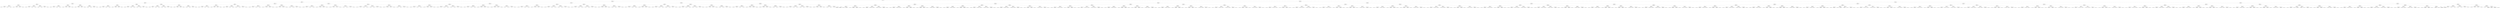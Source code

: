 digraph G{
1522334922 [label="Node{data=[3533, 3533]}"]
1522334922 -> 791597150
791597150 [label="Node{data=[1472, 1472]}"]
791597150 -> 756600967
756600967 [label="Node{data=[906, 906]}"]
756600967 -> 1049117895
1049117895 [label="Node{data=[842, 842]}"]
1049117895 -> 57652592
57652592 [label="Node{data=[810, 810]}"]
57652592 -> 1520052579
1520052579 [label="Node{data=[784, 784]}"]
1520052579 -> 837633631
837633631 [label="Node{data=[776, 776]}"]
837633631 -> 1296011993
1296011993 [label="Node{data=[772, 772]}"]
1296011993 -> 855992891
855992891 [label="Node{data=[732, 732]}"]
855992891 -> 954178569
954178569 [label="Node{data=[720, 720]}"]
855992891 -> 1666968307
1666968307 [label="Node{data=[749, 749]}"]
1296011993 -> 1380123931
1380123931 [label="Node{data=[774, 774]}"]
1380123931 -> 1250945498
1250945498 [label="Node{data=[773, 773]}"]
1380123931 -> 250878806
250878806 [label="Node{data=[775, 775]}"]
837633631 -> 851735561
851735561 [label="Node{data=[780, 780]}"]
851735561 -> 2028328087
2028328087 [label="Node{data=[778, 778]}"]
2028328087 -> 1301361512
1301361512 [label="Node{data=[777, 777]}"]
2028328087 -> 1670496039
1670496039 [label="Node{data=[779, 779]}"]
851735561 -> 1919216480
1919216480 [label="Node{data=[782, 782]}"]
1919216480 -> 619960535
619960535 [label="Node{data=[781, 781]}"]
1919216480 -> 1614652754
1614652754 [label="Node{data=[783, 783]}"]
1520052579 -> 247158517
247158517 [label="Node{data=[802, 802]}"]
247158517 -> 1532068777
1532068777 [label="Node{data=[788, 788]}"]
1532068777 -> 1641991540
1641991540 [label="Node{data=[786, 786]}"]
1641991540 -> 1824842536
1824842536 [label="Node{data=[785, 785]}"]
1641991540 -> 941366459
941366459 [label="Node{data=[787, 787]}"]
1532068777 -> 1862765786
1862765786 [label="Node{data=[800, 800]}"]
1862765786 -> 2015709475
2015709475 [label="Node{data=[799, 799]}"]
1862765786 -> 867383468
867383468 [label="Node{data=[801, 801]}"]
247158517 -> 1796342693
1796342693 [label="Node{data=[806, 806]}"]
1796342693 -> 950022977
950022977 [label="Node{data=[804, 804]}"]
950022977 -> 1788746023
1788746023 [label="Node{data=[803, 803]}"]
950022977 -> 1078078080
1078078080 [label="Node{data=[805, 805]}"]
1796342693 -> 1001784838
1001784838 [label="Node{data=[808, 808]}"]
1001784838 -> 37031946
37031946 [label="Node{data=[807, 807]}"]
1001784838 -> 410543690
410543690 [label="Node{data=[809, 809]}"]
57652592 -> 1228888559
1228888559 [label="Node{data=[826, 826]}"]
1228888559 -> 1119019256
1119019256 [label="Node{data=[818, 818]}"]
1119019256 -> 1756175844
1756175844 [label="Node{data=[814, 814]}"]
1756175844 -> 859602061
859602061 [label="Node{data=[812, 812]}"]
859602061 -> 8366884
8366884 [label="Node{data=[811, 811]}"]
859602061 -> 1428106995
1428106995 [label="Node{data=[813, 813]}"]
1756175844 -> 1440570249
1440570249 [label="Node{data=[816, 816]}"]
1440570249 -> 97881515
97881515 [label="Node{data=[815, 815]}"]
1440570249 -> 2022580414
2022580414 [label="Node{data=[817, 817]}"]
1119019256 -> 1414197738
1414197738 [label="Node{data=[822, 822]}"]
1414197738 -> 1802828281
1802828281 [label="Node{data=[820, 820]}"]
1802828281 -> 1113950697
1113950697 [label="Node{data=[819, 819]}"]
1802828281 -> 1273486027
1273486027 [label="Node{data=[821, 821]}"]
1414197738 -> 1218557948
1218557948 [label="Node{data=[824, 824]}"]
1218557948 -> 72754208
72754208 [label="Node{data=[823, 823]}"]
1218557948 -> 1779621762
1779621762 [label="Node{data=[825, 825]}"]
1228888559 -> 525758857
525758857 [label="Node{data=[834, 834]}"]
525758857 -> 1519201224
1519201224 [label="Node{data=[830, 830]}"]
1519201224 -> 1875866525
1875866525 [label="Node{data=[828, 828]}"]
1875866525 -> 324886313
324886313 [label="Node{data=[827, 827]}"]
1875866525 -> 1068220146
1068220146 [label="Node{data=[829, 829]}"]
1519201224 -> 206242212
206242212 [label="Node{data=[832, 832]}"]
206242212 -> 403490859
403490859 [label="Node{data=[831, 831]}"]
206242212 -> 1632729108
1632729108 [label="Node{data=[833, 833]}"]
525758857 -> 57612002
57612002 [label="Node{data=[838, 838]}"]
57612002 -> 1467834634
1467834634 [label="Node{data=[836, 836]}"]
1467834634 -> 693020254
693020254 [label="Node{data=[835, 835]}"]
1467834634 -> 1135999675
1135999675 [label="Node{data=[837, 837]}"]
57612002 -> 949369897
949369897 [label="Node{data=[840, 840]}"]
949369897 -> 81755904
81755904 [label="Node{data=[839, 839]}"]
949369897 -> 1484739987
1484739987 [label="Node{data=[841, 841]}"]
1049117895 -> 879954949
879954949 [label="Node{data=[874, 874]}"]
879954949 -> 1032657366
1032657366 [label="Node{data=[858, 858]}"]
1032657366 -> 1112884760
1112884760 [label="Node{data=[850, 850]}"]
1112884760 -> 1621377036
1621377036 [label="Node{data=[846, 846]}"]
1621377036 -> 1285253945
1285253945 [label="Node{data=[844, 844]}"]
1285253945 -> 428710101
428710101 [label="Node{data=[843, 843]}"]
1285253945 -> 1904240762
1904240762 [label="Node{data=[845, 845]}"]
1621377036 -> 870773350
870773350 [label="Node{data=[848, 848]}"]
870773350 -> 607360384
607360384 [label="Node{data=[847, 847]}"]
870773350 -> 1368255203
1368255203 [label="Node{data=[849, 849]}"]
1112884760 -> 599558928
599558928 [label="Node{data=[854, 854]}"]
599558928 -> 667760835
667760835 [label="Node{data=[852, 852]}"]
667760835 -> 535442991
535442991 [label="Node{data=[851, 851]}"]
667760835 -> 562957763
562957763 [label="Node{data=[853, 853]}"]
599558928 -> 1722672873
1722672873 [label="Node{data=[856, 856]}"]
1722672873 -> 686346719
686346719 [label="Node{data=[855, 855]}"]
1722672873 -> 1719521699
1719521699 [label="Node{data=[857, 857]}"]
1032657366 -> 936126650
936126650 [label="Node{data=[866, 866]}"]
936126650 -> 1054808580
1054808580 [label="Node{data=[862, 862]}"]
1054808580 -> 1347895849
1347895849 [label="Node{data=[860, 860]}"]
1347895849 -> 1479504201
1479504201 [label="Node{data=[859, 859]}"]
1347895849 -> 250616590
250616590 [label="Node{data=[861, 861]}"]
1054808580 -> 1220100078
1220100078 [label="Node{data=[864, 864]}"]
1220100078 -> 571828954
571828954 [label="Node{data=[863, 863]}"]
1220100078 -> 18084584
18084584 [label="Node{data=[865, 865]}"]
936126650 -> 255173039
255173039 [label="Node{data=[870, 870]}"]
255173039 -> 242399720
242399720 [label="Node{data=[868, 868]}"]
242399720 -> 129519942
129519942 [label="Node{data=[867, 867]}"]
242399720 -> 421685227
421685227 [label="Node{data=[869, 869]}"]
255173039 -> 993559993
993559993 [label="Node{data=[872, 872]}"]
993559993 -> 547276495
547276495 [label="Node{data=[871, 871]}"]
993559993 -> 1701417467
1701417467 [label="Node{data=[873, 873]}"]
879954949 -> 1870573442
1870573442 [label="Node{data=[890, 890]}"]
1870573442 -> 278194841
278194841 [label="Node{data=[882, 882]}"]
278194841 -> 1189805818
1189805818 [label="Node{data=[878, 878]}"]
1189805818 -> 1873103253
1873103253 [label="Node{data=[876, 876]}"]
1873103253 -> 1975384412
1975384412 [label="Node{data=[875, 875]}"]
1873103253 -> 1120539984
1120539984 [label="Node{data=[877, 877]}"]
1189805818 -> 1397112541
1397112541 [label="Node{data=[880, 880]}"]
1397112541 -> 384449729
384449729 [label="Node{data=[879, 879]}"]
1397112541 -> 201805913
201805913 [label="Node{data=[881, 881]}"]
278194841 -> 519418908
519418908 [label="Node{data=[886, 886]}"]
519418908 -> 2082984393
2082984393 [label="Node{data=[884, 884]}"]
2082984393 -> 996992696
996992696 [label="Node{data=[883, 883]}"]
2082984393 -> 224394260
224394260 [label="Node{data=[885, 885]}"]
519418908 -> 1052372215
1052372215 [label="Node{data=[888, 888]}"]
1052372215 -> 2085804912
2085804912 [label="Node{data=[887, 887]}"]
1052372215 -> 542616420
542616420 [label="Node{data=[889, 889]}"]
1870573442 -> 1385843750
1385843750 [label="Node{data=[898, 898]}"]
1385843750 -> 599117014
599117014 [label="Node{data=[894, 894]}"]
599117014 -> 1238764171
1238764171 [label="Node{data=[892, 892]}"]
1238764171 -> 1413973086
1413973086 [label="Node{data=[891, 891]}"]
1238764171 -> 1413224844
1413224844 [label="Node{data=[893, 893]}"]
599117014 -> 1508031649
1508031649 [label="Node{data=[896, 896]}"]
1508031649 -> 546924356
546924356 [label="Node{data=[895, 895]}"]
1508031649 -> 1209295485
1209295485 [label="Node{data=[897, 897]}"]
1385843750 -> 2085675658
2085675658 [label="Node{data=[902, 902]}"]
2085675658 -> 807095829
807095829 [label="Node{data=[900, 900]}"]
807095829 -> 1540602901
1540602901 [label="Node{data=[899, 899]}"]
807095829 -> 809446040
809446040 [label="Node{data=[901, 901]}"]
2085675658 -> 1258347175
1258347175 [label="Node{data=[904, 904]}"]
1258347175 -> 553737780
553737780 [label="Node{data=[903, 903]}"]
1258347175 -> 1735687445
1735687445 [label="Node{data=[905, 905]}"]
756600967 -> 785838217
785838217 [label="Node{data=[1244, 1244]}"]
785838217 -> 1666109974
1666109974 [label="Node{data=[1212, 1212]}"]
1666109974 -> 1217773749
1217773749 [label="Node{data=[922, 922]}"]
1217773749 -> 214798439
214798439 [label="Node{data=[914, 914]}"]
214798439 -> 361135055
361135055 [label="Node{data=[910, 910]}"]
361135055 -> 13485323
13485323 [label="Node{data=[908, 908]}"]
13485323 -> 1715154383
1715154383 [label="Node{data=[907, 907]}"]
13485323 -> 102094791
102094791 [label="Node{data=[909, 909]}"]
361135055 -> 543923401
543923401 [label="Node{data=[912, 912]}"]
543923401 -> 1314975826
1314975826 [label="Node{data=[911, 911]}"]
543923401 -> 1896544516
1896544516 [label="Node{data=[913, 913]}"]
214798439 -> 1502196493
1502196493 [label="Node{data=[918, 918]}"]
1502196493 -> 637067553
637067553 [label="Node{data=[916, 916]}"]
637067553 -> 1817409452
1817409452 [label="Node{data=[915, 915]}"]
637067553 -> 1253536251
1253536251 [label="Node{data=[917, 917]}"]
1502196493 -> 1588765307
1588765307 [label="Node{data=[920, 920]}"]
1588765307 -> 1008836965
1008836965 [label="Node{data=[919, 919]}"]
1588765307 -> 1270370138
1270370138 [label="Node{data=[921, 921]}"]
1217773749 -> 988923775
988923775 [label="Node{data=[1032, 1032]}"]
988923775 -> 1897597728
1897597728 [label="Node{data=[926, 926]}"]
1897597728 -> 1082177263
1082177263 [label="Node{data=[924, 924]}"]
1082177263 -> 1229710138
1229710138 [label="Node{data=[923, 923]}"]
1082177263 -> 2109022035
2109022035 [label="Node{data=[925, 925]}"]
1897597728 -> 1423858126
1423858126 [label="Node{data=[928, 928]}"]
1423858126 -> 296528500
296528500 [label="Node{data=[927, 927]}"]
1423858126 -> 132696392
132696392 [label="Node{data=[929, 929]}"]
988923775 -> 1383203169
1383203169 [label="Node{data=[1208, 1208]}"]
1383203169 -> 1959011016
1959011016 [label="Node{data=[1087, 1087]}"]
1959011016 -> 5232942
5232942 [label="Node{data=[1043, 1043]}"]
1959011016 -> 1101853414
1101853414 [label="Node{data=[1207, 1207]}"]
1383203169 -> 60263099
60263099 [label="Node{data=[1210, 1210]}"]
60263099 -> 1443904099
1443904099 [label="Node{data=[1209, 1209]}"]
60263099 -> 686300966
686300966 [label="Node{data=[1211, 1211]}"]
1666109974 -> 250995487
250995487 [label="Node{data=[1228, 1228]}"]
250995487 -> 831025704
831025704 [label="Node{data=[1220, 1220]}"]
831025704 -> 1721533784
1721533784 [label="Node{data=[1216, 1216]}"]
1721533784 -> 249935746
249935746 [label="Node{data=[1214, 1214]}"]
249935746 -> 799621210
799621210 [label="Node{data=[1213, 1213]}"]
249935746 -> 1564638901
1564638901 [label="Node{data=[1215, 1215]}"]
1721533784 -> 1601603072
1601603072 [label="Node{data=[1218, 1218]}"]
1601603072 -> 2081186763
2081186763 [label="Node{data=[1217, 1217]}"]
1601603072 -> 423774080
423774080 [label="Node{data=[1219, 1219]}"]
831025704 -> 1471882699
1471882699 [label="Node{data=[1224, 1224]}"]
1471882699 -> 1016524730
1016524730 [label="Node{data=[1222, 1222]}"]
1016524730 -> 589021656
589021656 [label="Node{data=[1221, 1221]}"]
1016524730 -> 678358140
678358140 [label="Node{data=[1223, 1223]}"]
1471882699 -> 645206471
645206471 [label="Node{data=[1226, 1226]}"]
645206471 -> 756400524
756400524 [label="Node{data=[1225, 1225]}"]
645206471 -> 1350418679
1350418679 [label="Node{data=[1227, 1227]}"]
250995487 -> 263183240
263183240 [label="Node{data=[1236, 1236]}"]
263183240 -> 31066259
31066259 [label="Node{data=[1232, 1232]}"]
31066259 -> 46178437
46178437 [label="Node{data=[1230, 1230]}"]
46178437 -> 1015329362
1015329362 [label="Node{data=[1229, 1229]}"]
46178437 -> 1300647377
1300647377 [label="Node{data=[1231, 1231]}"]
31066259 -> 474569314
474569314 [label="Node{data=[1234, 1234]}"]
474569314 -> 453641702
453641702 [label="Node{data=[1233, 1233]}"]
474569314 -> 42283767
42283767 [label="Node{data=[1235, 1235]}"]
263183240 -> 2106724275
2106724275 [label="Node{data=[1240, 1240]}"]
2106724275 -> 736022569
736022569 [label="Node{data=[1238, 1238]}"]
736022569 -> 1622201729
1622201729 [label="Node{data=[1237, 1237]}"]
736022569 -> 1258901994
1258901994 [label="Node{data=[1239, 1239]}"]
2106724275 -> 638263471
638263471 [label="Node{data=[1242, 1242]}"]
638263471 -> 2064249823
2064249823 [label="Node{data=[1241, 1241]}"]
638263471 -> 494087650
494087650 [label="Node{data=[1243, 1243]}"]
785838217 -> 485800359
485800359 [label="Node{data=[1421, 1421]}"]
485800359 -> 1661336782
1661336782 [label="Node{data=[1405, 1405]}"]
1661336782 -> 1462135930
1462135930 [label="Node{data=[1252, 1252]}"]
1462135930 -> 1396594497
1396594497 [label="Node{data=[1248, 1248]}"]
1396594497 -> 1782510848
1782510848 [label="Node{data=[1246, 1246]}"]
1782510848 -> 647071493
647071493 [label="Node{data=[1245, 1245]}"]
1782510848 -> 1110469137
1110469137 [label="Node{data=[1247, 1247]}"]
1396594497 -> 1670756681
1670756681 [label="Node{data=[1250, 1250]}"]
1670756681 -> 2115950286
2115950286 [label="Node{data=[1249, 1249]}"]
1670756681 -> 1419632551
1419632551 [label="Node{data=[1251, 1251]}"]
1462135930 -> 356276167
356276167 [label="Node{data=[1360, 1360]}"]
356276167 -> 1538124760
1538124760 [label="Node{data=[1296, 1296]}"]
1538124760 -> 1401810629
1401810629 [label="Node{data=[1253, 1253]}"]
1538124760 -> 1767338996
1767338996 [label="Node{data=[1346, 1346]}"]
356276167 -> 513971062
513971062 [label="Node{data=[1403, 1403]}"]
513971062 -> 711280721
711280721 [label="Node{data=[1394, 1394]}"]
513971062 -> 371355678
371355678 [label="Node{data=[1404, 1404]}"]
1661336782 -> 1144551933
1144551933 [label="Node{data=[1413, 1413]}"]
1144551933 -> 1309371183
1309371183 [label="Node{data=[1409, 1409]}"]
1309371183 -> 1311540607
1311540607 [label="Node{data=[1407, 1407]}"]
1311540607 -> 1259056676
1259056676 [label="Node{data=[1406, 1406]}"]
1311540607 -> 1283182889
1283182889 [label="Node{data=[1408, 1408]}"]
1309371183 -> 1497143706
1497143706 [label="Node{data=[1411, 1411]}"]
1497143706 -> 1930553535
1930553535 [label="Node{data=[1410, 1410]}"]
1497143706 -> 1711084151
1711084151 [label="Node{data=[1412, 1412]}"]
1144551933 -> 2006803832
2006803832 [label="Node{data=[1417, 1417]}"]
2006803832 -> 1255199320
1255199320 [label="Node{data=[1415, 1415]}"]
1255199320 -> 913870765
913870765 [label="Node{data=[1414, 1414]}"]
1255199320 -> 991645119
991645119 [label="Node{data=[1416, 1416]}"]
2006803832 -> 657545473
657545473 [label="Node{data=[1419, 1419]}"]
657545473 -> 1799298477
1799298477 [label="Node{data=[1418, 1418]}"]
657545473 -> 432595584
432595584 [label="Node{data=[1420, 1420]}"]
485800359 -> 2019500723
2019500723 [label="Node{data=[1437, 1437]}"]
2019500723 -> 1435211240
1435211240 [label="Node{data=[1429, 1429]}"]
1435211240 -> 1179265153
1179265153 [label="Node{data=[1425, 1425]}"]
1179265153 -> 415764010
415764010 [label="Node{data=[1423, 1423]}"]
415764010 -> 428076346
428076346 [label="Node{data=[1422, 1422]}"]
415764010 -> 271454007
271454007 [label="Node{data=[1424, 1424]}"]
1179265153 -> 129442707
129442707 [label="Node{data=[1427, 1427]}"]
129442707 -> 1607914513
1607914513 [label="Node{data=[1426, 1426]}"]
129442707 -> 1505364204
1505364204 [label="Node{data=[1428, 1428]}"]
1435211240 -> 965604187
965604187 [label="Node{data=[1433, 1433]}"]
965604187 -> 119075906
119075906 [label="Node{data=[1431, 1431]}"]
119075906 -> 1854394092
1854394092 [label="Node{data=[1430, 1430]}"]
119075906 -> 1735612088
1735612088 [label="Node{data=[1432, 1432]}"]
965604187 -> 833775142
833775142 [label="Node{data=[1435, 1435]}"]
833775142 -> 1900555958
1900555958 [label="Node{data=[1434, 1434]}"]
833775142 -> 568880861
568880861 [label="Node{data=[1436, 1436]}"]
2019500723 -> 1557342926
1557342926 [label="Node{data=[1464, 1464]}"]
1557342926 -> 2121462820
2121462820 [label="Node{data=[1460, 1460]}"]
2121462820 -> 1325357250
1325357250 [label="Node{data=[1458, 1458]}"]
1325357250 -> 746805574
746805574 [label="Node{data=[1457, 1457]}"]
1325357250 -> 1774420802
1774420802 [label="Node{data=[1459, 1459]}"]
2121462820 -> 16357770
16357770 [label="Node{data=[1462, 1462]}"]
16357770 -> 888465439
888465439 [label="Node{data=[1461, 1461]}"]
16357770 -> 42716846
42716846 [label="Node{data=[1463, 1463]}"]
1557342926 -> 2007467054
2007467054 [label="Node{data=[1468, 1468]}"]
2007467054 -> 996042393
996042393 [label="Node{data=[1466, 1466]}"]
996042393 -> 679069181
679069181 [label="Node{data=[1465, 1465]}"]
996042393 -> 1960546530
1960546530 [label="Node{data=[1467, 1467]}"]
2007467054 -> 1066859683
1066859683 [label="Node{data=[1470, 1470]}"]
1066859683 -> 1999912806
1999912806 [label="Node{data=[1469, 1469]}"]
1066859683 -> 285497936
285497936 [label="Node{data=[1471, 1471]}"]
791597150 -> 963679250
963679250 [label="Node{data=[2246, 2246]}"]
963679250 -> 831198331
831198331 [label="Node{data=[1578, 1578]}"]
831198331 -> 1729286691
1729286691 [label="Node{data=[1546, 1546]}"]
1729286691 -> 1417138763
1417138763 [label="Node{data=[1488, 1488]}"]
1417138763 -> 1771707603
1771707603 [label="Node{data=[1480, 1480]}"]
1771707603 -> 14411095
14411095 [label="Node{data=[1476, 1476]}"]
14411095 -> 1906949285
1906949285 [label="Node{data=[1474, 1474]}"]
1906949285 -> 455531857
455531857 [label="Node{data=[1473, 1473]}"]
1906949285 -> 576923234
576923234 [label="Node{data=[1475, 1475]}"]
14411095 -> 2110623268
2110623268 [label="Node{data=[1478, 1478]}"]
2110623268 -> 1102928300
1102928300 [label="Node{data=[1477, 1477]}"]
2110623268 -> 1818019999
1818019999 [label="Node{data=[1479, 1479]}"]
1771707603 -> 1463264064
1463264064 [label="Node{data=[1484, 1484]}"]
1463264064 -> 1184545580
1184545580 [label="Node{data=[1482, 1482]}"]
1184545580 -> 1833040490
1833040490 [label="Node{data=[1481, 1481]}"]
1184545580 -> 1741934445
1741934445 [label="Node{data=[1483, 1483]}"]
1463264064 -> 219434356
219434356 [label="Node{data=[1486, 1486]}"]
219434356 -> 516211745
516211745 [label="Node{data=[1485, 1485]}"]
219434356 -> 2092236601
2092236601 [label="Node{data=[1487, 1487]}"]
1417138763 -> 98955109
98955109 [label="Node{data=[1496, 1496]}"]
98955109 -> 716537152
716537152 [label="Node{data=[1492, 1492]}"]
716537152 -> 308826619
308826619 [label="Node{data=[1490, 1490]}"]
308826619 -> 1233004984
1233004984 [label="Node{data=[1489, 1489]}"]
308826619 -> 1674213685
1674213685 [label="Node{data=[1491, 1491]}"]
716537152 -> 1645500273
1645500273 [label="Node{data=[1494, 1494]}"]
1645500273 -> 849552705
849552705 [label="Node{data=[1493, 1493]}"]
1645500273 -> 170453316
170453316 [label="Node{data=[1495, 1495]}"]
98955109 -> 974863077
974863077 [label="Node{data=[1542, 1542]}"]
974863077 -> 2062830856
2062830856 [label="Node{data=[1498, 1498]}"]
2062830856 -> 1373038138
1373038138 [label="Node{data=[1497, 1497]}"]
2062830856 -> 486102925
486102925 [label="Node{data=[1499, 1499]}"]
974863077 -> 2144770789
2144770789 [label="Node{data=[1544, 1544]}"]
2144770789 -> 663880730
663880730 [label="Node{data=[1543, 1543]}"]
2144770789 -> 1091813860
1091813860 [label="Node{data=[1545, 1545]}"]
1729286691 -> 385917812
385917812 [label="Node{data=[1562, 1562]}"]
385917812 -> 1556742851
1556742851 [label="Node{data=[1554, 1554]}"]
1556742851 -> 1800368020
1800368020 [label="Node{data=[1550, 1550]}"]
1800368020 -> 873242616
873242616 [label="Node{data=[1548, 1548]}"]
873242616 -> 646283534
646283534 [label="Node{data=[1547, 1547]}"]
873242616 -> 710234887
710234887 [label="Node{data=[1549, 1549]}"]
1800368020 -> 980859414
980859414 [label="Node{data=[1552, 1552]}"]
980859414 -> 1792344575
1792344575 [label="Node{data=[1551, 1551]}"]
980859414 -> 1624399962
1624399962 [label="Node{data=[1553, 1553]}"]
1556742851 -> 1612696108
1612696108 [label="Node{data=[1558, 1558]}"]
1612696108 -> 1874225715
1874225715 [label="Node{data=[1556, 1556]}"]
1874225715 -> 758006979
758006979 [label="Node{data=[1555, 1555]}"]
1874225715 -> 1577918860
1577918860 [label="Node{data=[1557, 1557]}"]
1612696108 -> 1088282315
1088282315 [label="Node{data=[1560, 1560]}"]
1088282315 -> 484885265
484885265 [label="Node{data=[1559, 1559]}"]
1088282315 -> 1135707154
1135707154 [label="Node{data=[1561, 1561]}"]
385917812 -> 1946672297
1946672297 [label="Node{data=[1570, 1570]}"]
1946672297 -> 1518501732
1518501732 [label="Node{data=[1566, 1566]}"]
1518501732 -> 1893126510
1893126510 [label="Node{data=[1564, 1564]}"]
1893126510 -> 1057512050
1057512050 [label="Node{data=[1563, 1563]}"]
1893126510 -> 1973431214
1973431214 [label="Node{data=[1565, 1565]}"]
1518501732 -> 1007682337
1007682337 [label="Node{data=[1568, 1568]}"]
1007682337 -> 2055989356
2055989356 [label="Node{data=[1567, 1567]}"]
1007682337 -> 120452741
120452741 [label="Node{data=[1569, 1569]}"]
1946672297 -> 1940148373
1940148373 [label="Node{data=[1574, 1574]}"]
1940148373 -> 1334926539
1334926539 [label="Node{data=[1572, 1572]}"]
1334926539 -> 1786516957
1786516957 [label="Node{data=[1571, 1571]}"]
1334926539 -> 42819529
42819529 [label="Node{data=[1573, 1573]}"]
1940148373 -> 1409058805
1409058805 [label="Node{data=[1576, 1576]}"]
1409058805 -> 374275653
374275653 [label="Node{data=[1575, 1575]}"]
1409058805 -> 471253932
471253932 [label="Node{data=[1577, 1577]}"]
831198331 -> 1947051248
1947051248 [label="Node{data=[1610, 1610]}"]
1947051248 -> 1132021419
1132021419 [label="Node{data=[1594, 1594]}"]
1132021419 -> 572798039
572798039 [label="Node{data=[1586, 1586]}"]
572798039 -> 142972956
142972956 [label="Node{data=[1582, 1582]}"]
142972956 -> 297175000
297175000 [label="Node{data=[1580, 1580]}"]
297175000 -> 418629467
418629467 [label="Node{data=[1579, 1579]}"]
297175000 -> 460775070
460775070 [label="Node{data=[1581, 1581]}"]
142972956 -> 1066922132
1066922132 [label="Node{data=[1584, 1584]}"]
1066922132 -> 440023289
440023289 [label="Node{data=[1583, 1583]}"]
1066922132 -> 485879290
485879290 [label="Node{data=[1585, 1585]}"]
572798039 -> 827998932
827998932 [label="Node{data=[1590, 1590]}"]
827998932 -> 835258171
835258171 [label="Node{data=[1588, 1588]}"]
835258171 -> 2063539211
2063539211 [label="Node{data=[1587, 1587]}"]
835258171 -> 1238807699
1238807699 [label="Node{data=[1589, 1589]}"]
827998932 -> 712573855
712573855 [label="Node{data=[1592, 1592]}"]
712573855 -> 1399859508
1399859508 [label="Node{data=[1591, 1591]}"]
712573855 -> 1374513173
1374513173 [label="Node{data=[1593, 1593]}"]
1132021419 -> 769866903
769866903 [label="Node{data=[1602, 1602]}"]
769866903 -> 1331996495
1331996495 [label="Node{data=[1598, 1598]}"]
1331996495 -> 487525918
487525918 [label="Node{data=[1596, 1596]}"]
487525918 -> 664301674
664301674 [label="Node{data=[1595, 1595]}"]
487525918 -> 330033034
330033034 [label="Node{data=[1597, 1597]}"]
1331996495 -> 2032104559
2032104559 [label="Node{data=[1600, 1600]}"]
2032104559 -> 478542508
478542508 [label="Node{data=[1599, 1599]}"]
2032104559 -> 2029703798
2029703798 [label="Node{data=[1601, 1601]}"]
769866903 -> 883027284
883027284 [label="Node{data=[1606, 1606]}"]
883027284 -> 916413347
916413347 [label="Node{data=[1604, 1604]}"]
916413347 -> 92047174
92047174 [label="Node{data=[1603, 1603]}"]
916413347 -> 725323005
725323005 [label="Node{data=[1605, 1605]}"]
883027284 -> 281743235
281743235 [label="Node{data=[1608, 1608]}"]
281743235 -> 1556417658
1556417658 [label="Node{data=[1607, 1607]}"]
281743235 -> 1029895699
1029895699 [label="Node{data=[1609, 1609]}"]
1947051248 -> 1254742310
1254742310 [label="Node{data=[2230, 2230]}"]
1254742310 -> 37122283
37122283 [label="Node{data=[2106, 2106]}"]
37122283 -> 1994656267
1994656267 [label="Node{data=[1988, 1988]}"]
1994656267 -> 1553774762
1553774762 [label="Node{data=[1635, 1635]}"]
1553774762 -> 1486375670
1486375670 [label="Node{data=[1611, 1611]}"]
1553774762 -> 1771620390
1771620390 [label="Node{data=[1637, 1637]}"]
1994656267 -> 1064969036
1064969036 [label="Node{data=[1990, 1990]}"]
1064969036 -> 102405601
102405601 [label="Node{data=[1989, 1989]}"]
1064969036 -> 483369006
483369006 [label="Node{data=[2020, 2020]}"]
37122283 -> 867795561
867795561 [label="Node{data=[2226, 2226]}"]
867795561 -> 1563932433
1563932433 [label="Node{data=[2224, 2224]}"]
1563932433 -> 256939211
256939211 [label="Node{data=[2112, 2112]}"]
1563932433 -> 1862245343
1862245343 [label="Node{data=[2225, 2225]}"]
867795561 -> 288024227
288024227 [label="Node{data=[2228, 2228]}"]
288024227 -> 1900364968
1900364968 [label="Node{data=[2227, 2227]}"]
288024227 -> 2058907783
2058907783 [label="Node{data=[2229, 2229]}"]
1254742310 -> 1753955692
1753955692 [label="Node{data=[2238, 2238]}"]
1753955692 -> 777179424
777179424 [label="Node{data=[2234, 2234]}"]
777179424 -> 1969856582
1969856582 [label="Node{data=[2232, 2232]}"]
1969856582 -> 1290586660
1290586660 [label="Node{data=[2231, 2231]}"]
1969856582 -> 2109603464
2109603464 [label="Node{data=[2233, 2233]}"]
777179424 -> 1163852750
1163852750 [label="Node{data=[2236, 2236]}"]
1163852750 -> 2106394803
2106394803 [label="Node{data=[2235, 2235]}"]
1163852750 -> 1461338316
1461338316 [label="Node{data=[2237, 2237]}"]
1753955692 -> 1170320665
1170320665 [label="Node{data=[2242, 2242]}"]
1170320665 -> 2012458724
2012458724 [label="Node{data=[2240, 2240]}"]
2012458724 -> 1655629881
1655629881 [label="Node{data=[2239, 2239]}"]
2012458724 -> 1740101760
1740101760 [label="Node{data=[2241, 2241]}"]
1170320665 -> 794171402
794171402 [label="Node{data=[2244, 2244]}"]
794171402 -> 1169692554
1169692554 [label="Node{data=[2243, 2243]}"]
794171402 -> 1346555940
1346555940 [label="Node{data=[2245, 2245]}"]
963679250 -> 166228340
166228340 [label="Node{data=[3032, 3032]}"]
166228340 -> 383893003
383893003 [label="Node{data=[2949, 2949]}"]
383893003 -> 325123866
325123866 [label="Node{data=[2262, 2262]}"]
325123866 -> 1441128098
1441128098 [label="Node{data=[2254, 2254]}"]
1441128098 -> 525104827
525104827 [label="Node{data=[2250, 2250]}"]
525104827 -> 71729855
71729855 [label="Node{data=[2248, 2248]}"]
71729855 -> 273298690
273298690 [label="Node{data=[2247, 2247]}"]
71729855 -> 1805777255
1805777255 [label="Node{data=[2249, 2249]}"]
525104827 -> 388276998
388276998 [label="Node{data=[2252, 2252]}"]
388276998 -> 658999335
658999335 [label="Node{data=[2251, 2251]}"]
388276998 -> 1717849064
1717849064 [label="Node{data=[2253, 2253]}"]
1441128098 -> 40565890
40565890 [label="Node{data=[2258, 2258]}"]
40565890 -> 811877210
811877210 [label="Node{data=[2256, 2256]}"]
811877210 -> 729408449
729408449 [label="Node{data=[2255, 2255]}"]
811877210 -> 1871103565
1871103565 [label="Node{data=[2257, 2257]}"]
40565890 -> 987605459
987605459 [label="Node{data=[2260, 2260]}"]
987605459 -> 674321217
674321217 [label="Node{data=[2259, 2259]}"]
987605459 -> 1278401133
1278401133 [label="Node{data=[2261, 2261]}"]
325123866 -> 366987528
366987528 [label="Node{data=[2311, 2311]}"]
366987528 -> 1109092689
1109092689 [label="Node{data=[2266, 2266]}"]
1109092689 -> 1611829512
1611829512 [label="Node{data=[2264, 2264]}"]
1611829512 -> 975822549
975822549 [label="Node{data=[2263, 2263]}"]
1611829512 -> 1364576017
1364576017 [label="Node{data=[2265, 2265]}"]
1109092689 -> 1218276747
1218276747 [label="Node{data=[2268, 2268]}"]
1218276747 -> 1014181697
1014181697 [label="Node{data=[2267, 2267]}"]
1218276747 -> 1222148460
1222148460 [label="Node{data=[2283, 2283]}"]
366987528 -> 936028713
936028713 [label="Node{data=[2385, 2385]}"]
936028713 -> 345532526
345532526 [label="Node{data=[2340, 2340]}"]
345532526 -> 825513115
825513115 [label="Node{data=[2338, 2338]}"]
345532526 -> 1030447152
1030447152 [label="Node{data=[2374, 2374]}"]
936028713 -> 1603407446
1603407446 [label="Node{data=[2947, 2947]}"]
1603407446 -> 136238802
136238802 [label="Node{data=[2941, 2941]}"]
1603407446 -> 454941638
454941638 [label="Node{data=[2948, 2948]}"]
383893003 -> 2106675829
2106675829 [label="Node{data=[3016, 3016]}"]
2106675829 -> 842928943
842928943 [label="Node{data=[2957, 2957]}"]
842928943 -> 1290333180
1290333180 [label="Node{data=[2953, 2953]}"]
1290333180 -> 970906188
970906188 [label="Node{data=[2951, 2951]}"]
970906188 -> 1319839224
1319839224 [label="Node{data=[2950, 2950]}"]
970906188 -> 206495849
206495849 [label="Node{data=[2952, 2952]}"]
1290333180 -> 124935447
124935447 [label="Node{data=[2955, 2955]}"]
124935447 -> 1219623695
1219623695 [label="Node{data=[2954, 2954]}"]
124935447 -> 1596101380
1596101380 [label="Node{data=[2956, 2956]}"]
842928943 -> 605322529
605322529 [label="Node{data=[2961, 2961]}"]
605322529 -> 832243281
832243281 [label="Node{data=[2959, 2959]}"]
832243281 -> 1983245038
1983245038 [label="Node{data=[2958, 2958]}"]
832243281 -> 1036320159
1036320159 [label="Node{data=[2960, 2960]}"]
605322529 -> 985555571
985555571 [label="Node{data=[3014, 3014]}"]
985555571 -> 1409172219
1409172219 [label="Node{data=[2962, 2962]}"]
985555571 -> 180723952
180723952 [label="Node{data=[3015, 3015]}"]
2106675829 -> 276274226
276274226 [label="Node{data=[3024, 3024]}"]
276274226 -> 1494469045
1494469045 [label="Node{data=[3020, 3020]}"]
1494469045 -> 2027659766
2027659766 [label="Node{data=[3018, 3018]}"]
2027659766 -> 1606310973
1606310973 [label="Node{data=[3017, 3017]}"]
2027659766 -> 1938083316
1938083316 [label="Node{data=[3019, 3019]}"]
1494469045 -> 882764880
882764880 [label="Node{data=[3022, 3022]}"]
882764880 -> 292306724
292306724 [label="Node{data=[3021, 3021]}"]
882764880 -> 1017038464
1017038464 [label="Node{data=[3023, 3023]}"]
276274226 -> 1772111754
1772111754 [label="Node{data=[3028, 3028]}"]
1772111754 -> 839174530
839174530 [label="Node{data=[3026, 3026]}"]
839174530 -> 1113675257
1113675257 [label="Node{data=[3025, 3025]}"]
839174530 -> 134296051
134296051 [label="Node{data=[3027, 3027]}"]
1772111754 -> 1668721518
1668721518 [label="Node{data=[3030, 3030]}"]
1668721518 -> 2007643739
2007643739 [label="Node{data=[3029, 3029]}"]
1668721518 -> 1059879882
1059879882 [label="Node{data=[3031, 3031]}"]
166228340 -> 1042500469
1042500469 [label="Node{data=[3069, 3069]}"]
1042500469 -> 1759033860
1759033860 [label="Node{data=[3053, 3053]}"]
1759033860 -> 1315328426
1315328426 [label="Node{data=[3045, 3045]}"]
1315328426 -> 306741639
306741639 [label="Node{data=[3041, 3041]}"]
306741639 -> 907282520
907282520 [label="Node{data=[3034, 3034]}"]
907282520 -> 456231940
456231940 [label="Node{data=[3033, 3033]}"]
907282520 -> 1738962377
1738962377 [label="Node{data=[3035, 3035]}"]
306741639 -> 825529347
825529347 [label="Node{data=[3043, 3043]}"]
825529347 -> 661916853
661916853 [label="Node{data=[3042, 3042]}"]
825529347 -> 808646131
808646131 [label="Node{data=[3044, 3044]}"]
1315328426 -> 1693369857
1693369857 [label="Node{data=[3049, 3049]}"]
1693369857 -> 1911538195
1911538195 [label="Node{data=[3047, 3047]}"]
1911538195 -> 1987672383
1987672383 [label="Node{data=[3046, 3046]}"]
1911538195 -> 1363384174
1363384174 [label="Node{data=[3048, 3048]}"]
1693369857 -> 1125092745
1125092745 [label="Node{data=[3051, 3051]}"]
1125092745 -> 1291792545
1291792545 [label="Node{data=[3050, 3050]}"]
1125092745 -> 1903302784
1903302784 [label="Node{data=[3052, 3052]}"]
1759033860 -> 1019681063
1019681063 [label="Node{data=[3061, 3061]}"]
1019681063 -> 52144371
52144371 [label="Node{data=[3057, 3057]}"]
52144371 -> 911534601
911534601 [label="Node{data=[3055, 3055]}"]
911534601 -> 1468219995
1468219995 [label="Node{data=[3054, 3054]}"]
911534601 -> 1393125293
1393125293 [label="Node{data=[3056, 3056]}"]
52144371 -> 227217679
227217679 [label="Node{data=[3059, 3059]}"]
227217679 -> 471774741
471774741 [label="Node{data=[3058, 3058]}"]
227217679 -> 1371713111
1371713111 [label="Node{data=[3060, 3060]}"]
1019681063 -> 1231982541
1231982541 [label="Node{data=[3065, 3065]}"]
1231982541 -> 473492614
473492614 [label="Node{data=[3063, 3063]}"]
473492614 -> 1979670282
1979670282 [label="Node{data=[3062, 3062]}"]
473492614 -> 831256564
831256564 [label="Node{data=[3064, 3064]}"]
1231982541 -> 212211439
212211439 [label="Node{data=[3067, 3067]}"]
212211439 -> 1461815073
1461815073 [label="Node{data=[3066, 3066]}"]
212211439 -> 1487504832
1487504832 [label="Node{data=[3068, 3068]}"]
1042500469 -> 913571190
913571190 [label="Node{data=[3085, 3085]}"]
913571190 -> 182355001
182355001 [label="Node{data=[3077, 3077]}"]
182355001 -> 1369244364
1369244364 [label="Node{data=[3073, 3073]}"]
1369244364 -> 1166940858
1166940858 [label="Node{data=[3071, 3071]}"]
1166940858 -> 1824507696
1824507696 [label="Node{data=[3070, 3070]}"]
1166940858 -> 306080210
306080210 [label="Node{data=[3072, 3072]}"]
1369244364 -> 730632763
730632763 [label="Node{data=[3075, 3075]}"]
730632763 -> 518133306
518133306 [label="Node{data=[3074, 3074]}"]
730632763 -> 209110161
209110161 [label="Node{data=[3076, 3076]}"]
182355001 -> 1835490356
1835490356 [label="Node{data=[3081, 3081]}"]
1835490356 -> 582293225
582293225 [label="Node{data=[3079, 3079]}"]
582293225 -> 745047875
745047875 [label="Node{data=[3078, 3078]}"]
582293225 -> 369134611
369134611 [label="Node{data=[3080, 3080]}"]
1835490356 -> 1095885851
1095885851 [label="Node{data=[3083, 3083]}"]
1095885851 -> 1272557702
1272557702 [label="Node{data=[3082, 3082]}"]
1095885851 -> 593716257
593716257 [label="Node{data=[3084, 3084]}"]
913571190 -> 831591498
831591498 [label="Node{data=[3401, 3401]}"]
831591498 -> 2133741407
2133741407 [label="Node{data=[3089, 3089]}"]
2133741407 -> 2037751228
2037751228 [label="Node{data=[3087, 3087]}"]
2037751228 -> 1091550431
1091550431 [label="Node{data=[3086, 3086]}"]
2037751228 -> 2013643760
2013643760 [label="Node{data=[3088, 3088]}"]
2133741407 -> 1968975640
1968975640 [label="Node{data=[3140, 3140]}"]
1968975640 -> 538035314
538035314 [label="Node{data=[3096, 3096]}"]
1968975640 -> 482639339
482639339 [label="Node{data=[3147, 3147]}"]
831591498 -> 1250441152
1250441152 [label="Node{data=[3480, 3480]}"]
1250441152 -> 1580787046
1580787046 [label="Node{data=[3446, 3446]}"]
1580787046 -> 1881442439
1881442439 [label="Node{data=[3438, 3438]}"]
1580787046 -> 1336969293
1336969293 [label="Node{data=[3479, 3479]}"]
1250441152 -> 1141739596
1141739596 [label="Node{data=[3482, 3482]}"]
1141739596 -> 1569152638
1569152638 [label="Node{data=[3481, 3481]}"]
1141739596 -> 162764281
162764281 [label="Node{data=[3483, 3483]}"]
1522334922 -> 1107990114
1107990114 [label="Node{data=[5513, 5513]}"]
1107990114 -> 1789784479
1789784479 [label="Node{data=[4135, 4135]}"]
1789784479 -> 222180890
222180890 [label="Node{data=[3752, 3752]}"]
222180890 -> 406287897
406287897 [label="Node{data=[3652, 3652]}"]
406287897 -> 236473083
236473083 [label="Node{data=[3597, 3597]}"]
236473083 -> 196899758
196899758 [label="Node{data=[3581, 3581]}"]
196899758 -> 2009995813
2009995813 [label="Node{data=[3573, 3573]}"]
2009995813 -> 1424637307
1424637307 [label="Node{data=[3569, 3569]}"]
1424637307 -> 417983119
417983119 [label="Node{data=[3567, 3567]}"]
417983119 -> 1881197375
1881197375 [label="Node{data=[3543, 3543]}"]
417983119 -> 2008610860
2008610860 [label="Node{data=[3568, 3568]}"]
1424637307 -> 1924928069
1924928069 [label="Node{data=[3571, 3571]}"]
1924928069 -> 626406159
626406159 [label="Node{data=[3570, 3570]}"]
1924928069 -> 1406762409
1406762409 [label="Node{data=[3572, 3572]}"]
2009995813 -> 1662027366
1662027366 [label="Node{data=[3577, 3577]}"]
1662027366 -> 1907138171
1907138171 [label="Node{data=[3575, 3575]}"]
1907138171 -> 1710621962
1710621962 [label="Node{data=[3574, 3574]}"]
1907138171 -> 2111440936
2111440936 [label="Node{data=[3576, 3576]}"]
1662027366 -> 438211139
438211139 [label="Node{data=[3579, 3579]}"]
438211139 -> 265590845
265590845 [label="Node{data=[3578, 3578]}"]
438211139 -> 1524568728
1524568728 [label="Node{data=[3580, 3580]}"]
196899758 -> 2011814563
2011814563 [label="Node{data=[3589, 3589]}"]
2011814563 -> 420205207
420205207 [label="Node{data=[3585, 3585]}"]
420205207 -> 850769147
850769147 [label="Node{data=[3583, 3583]}"]
850769147 -> 282868711
282868711 [label="Node{data=[3582, 3582]}"]
850769147 -> 702142365
702142365 [label="Node{data=[3584, 3584]}"]
420205207 -> 1845573467
1845573467 [label="Node{data=[3587, 3587]}"]
1845573467 -> 1896633356
1896633356 [label="Node{data=[3586, 3586]}"]
1845573467 -> 8276681
8276681 [label="Node{data=[3588, 3588]}"]
2011814563 -> 1736179812
1736179812 [label="Node{data=[3593, 3593]}"]
1736179812 -> 2115647
2115647 [label="Node{data=[3591, 3591]}"]
2115647 -> 320851971
320851971 [label="Node{data=[3590, 3590]}"]
2115647 -> 1631971499
1631971499 [label="Node{data=[3592, 3592]}"]
1736179812 -> 1715317703
1715317703 [label="Node{data=[3595, 3595]}"]
1715317703 -> 1683908239
1683908239 [label="Node{data=[3594, 3594]}"]
1715317703 -> 162278863
162278863 [label="Node{data=[3596, 3596]}"]
236473083 -> 1197640929
1197640929 [label="Node{data=[3636, 3636]}"]
1197640929 -> 1275753561
1275753561 [label="Node{data=[3628, 3628]}"]
1275753561 -> 1534527817
1534527817 [label="Node{data=[3624, 3624]}"]
1534527817 -> 861771197
861771197 [label="Node{data=[3622, 3622]}"]
861771197 -> 1611334323
1611334323 [label="Node{data=[3621, 3621]}"]
861771197 -> 2143029847
2143029847 [label="Node{data=[3623, 3623]}"]
1534527817 -> 476211624
476211624 [label="Node{data=[3626, 3626]}"]
476211624 -> 1137567716
1137567716 [label="Node{data=[3625, 3625]}"]
476211624 -> 2070637492
2070637492 [label="Node{data=[3627, 3627]}"]
1275753561 -> 1687824444
1687824444 [label="Node{data=[3632, 3632]}"]
1687824444 -> 1807364654
1807364654 [label="Node{data=[3630, 3630]}"]
1807364654 -> 1197742714
1197742714 [label="Node{data=[3629, 3629]}"]
1807364654 -> 1743978473
1743978473 [label="Node{data=[3631, 3631]}"]
1687824444 -> 1377624291
1377624291 [label="Node{data=[3634, 3634]}"]
1377624291 -> 1745716172
1745716172 [label="Node{data=[3633, 3633]}"]
1377624291 -> 257815421
257815421 [label="Node{data=[3635, 3635]}"]
1197640929 -> 2141214920
2141214920 [label="Node{data=[3644, 3644]}"]
2141214920 -> 1242477607
1242477607 [label="Node{data=[3640, 3640]}"]
1242477607 -> 1310285129
1310285129 [label="Node{data=[3638, 3638]}"]
1310285129 -> 784308716
784308716 [label="Node{data=[3637, 3637]}"]
1310285129 -> 1403319019
1403319019 [label="Node{data=[3639, 3639]}"]
1242477607 -> 1823787828
1823787828 [label="Node{data=[3642, 3642]}"]
1823787828 -> 1749229822
1749229822 [label="Node{data=[3641, 3641]}"]
1823787828 -> 979477731
979477731 [label="Node{data=[3643, 3643]}"]
2141214920 -> 1319516910
1319516910 [label="Node{data=[3648, 3648]}"]
1319516910 -> 75605349
75605349 [label="Node{data=[3646, 3646]}"]
75605349 -> 1974743515
1974743515 [label="Node{data=[3645, 3645]}"]
75605349 -> 1120257330
1120257330 [label="Node{data=[3647, 3647]}"]
1319516910 -> 1028388558
1028388558 [label="Node{data=[3650, 3650]}"]
1028388558 -> 887670415
887670415 [label="Node{data=[3649, 3649]}"]
1028388558 -> 1611006752
1611006752 [label="Node{data=[3651, 3651]}"]
406287897 -> 210155079
210155079 [label="Node{data=[3684, 3684]}"]
210155079 -> 1855573151
1855573151 [label="Node{data=[3668, 3668]}"]
1855573151 -> 481801085
481801085 [label="Node{data=[3660, 3660]}"]
481801085 -> 1291365576
1291365576 [label="Node{data=[3656, 3656]}"]
1291365576 -> 1978998686
1978998686 [label="Node{data=[3654, 3654]}"]
1978998686 -> 1428740235
1428740235 [label="Node{data=[3653, 3653]}"]
1978998686 -> 1957012744
1957012744 [label="Node{data=[3655, 3655]}"]
1291365576 -> 2108869048
2108869048 [label="Node{data=[3658, 3658]}"]
2108869048 -> 543563903
543563903 [label="Node{data=[3657, 3657]}"]
2108869048 -> 865687672
865687672 [label="Node{data=[3659, 3659]}"]
481801085 -> 1791829734
1791829734 [label="Node{data=[3664, 3664]}"]
1791829734 -> 31055118
31055118 [label="Node{data=[3662, 3662]}"]
31055118 -> 271413394
271413394 [label="Node{data=[3661, 3661]}"]
31055118 -> 1762570359
1762570359 [label="Node{data=[3663, 3663]}"]
1791829734 -> 1794593190
1794593190 [label="Node{data=[3666, 3666]}"]
1794593190 -> 629784667
629784667 [label="Node{data=[3665, 3665]}"]
1794593190 -> 1583058328
1583058328 [label="Node{data=[3667, 3667]}"]
1855573151 -> 1120535340
1120535340 [label="Node{data=[3676, 3676]}"]
1120535340 -> 308285618
308285618 [label="Node{data=[3672, 3672]}"]
308285618 -> 2038469053
2038469053 [label="Node{data=[3670, 3670]}"]
2038469053 -> 2067133528
2067133528 [label="Node{data=[3669, 3669]}"]
2038469053 -> 1777617777
1777617777 [label="Node{data=[3671, 3671]}"]
308285618 -> 2072191869
2072191869 [label="Node{data=[3674, 3674]}"]
2072191869 -> 108218569
108218569 [label="Node{data=[3673, 3673]}"]
2072191869 -> 1378937707
1378937707 [label="Node{data=[3675, 3675]}"]
1120535340 -> 424975775
424975775 [label="Node{data=[3680, 3680]}"]
424975775 -> 2066664707
2066664707 [label="Node{data=[3678, 3678]}"]
2066664707 -> 1736959919
1736959919 [label="Node{data=[3677, 3677]}"]
2066664707 -> 850998151
850998151 [label="Node{data=[3679, 3679]}"]
424975775 -> 264038442
264038442 [label="Node{data=[3682, 3682]}"]
264038442 -> 41380363
41380363 [label="Node{data=[3681, 3681]}"]
264038442 -> 1519734645
1519734645 [label="Node{data=[3683, 3683]}"]
210155079 -> 558590635
558590635 [label="Node{data=[3736, 3736]}"]
558590635 -> 1239300880
1239300880 [label="Node{data=[3692, 3692]}"]
1239300880 -> 1883256594
1883256594 [label="Node{data=[3688, 3688]}"]
1883256594 -> 6172808
6172808 [label="Node{data=[3686, 3686]}"]
6172808 -> 2059013146
2059013146 [label="Node{data=[3685, 3685]}"]
6172808 -> 1115995878
1115995878 [label="Node{data=[3687, 3687]}"]
1883256594 -> 856549635
856549635 [label="Node{data=[3690, 3690]}"]
856549635 -> 1118193050
1118193050 [label="Node{data=[3689, 3689]}"]
856549635 -> 1758874376
1758874376 [label="Node{data=[3691, 3691]}"]
1239300880 -> 264416122
264416122 [label="Node{data=[3696, 3696]}"]
264416122 -> 1406865008
1406865008 [label="Node{data=[3694, 3694]}"]
1406865008 -> 589368068
589368068 [label="Node{data=[3693, 3693]}"]
1406865008 -> 2046138979
2046138979 [label="Node{data=[3695, 3695]}"]
264416122 -> 1677092700
1677092700 [label="Node{data=[3698, 3698]}"]
1677092700 -> 1750420956
1750420956 [label="Node{data=[3697, 3697]}"]
1677092700 -> 1132925689
1132925689 [label="Node{data=[3735, 3735]}"]
558590635 -> 385134184
385134184 [label="Node{data=[3744, 3744]}"]
385134184 -> 1189672813
1189672813 [label="Node{data=[3740, 3740]}"]
1189672813 -> 68250049
68250049 [label="Node{data=[3738, 3738]}"]
68250049 -> 2147136352
2147136352 [label="Node{data=[3737, 3737]}"]
68250049 -> 1280234777
1280234777 [label="Node{data=[3739, 3739]}"]
1189672813 -> 1293684834
1293684834 [label="Node{data=[3742, 3742]}"]
1293684834 -> 1112287073
1112287073 [label="Node{data=[3741, 3741]}"]
1293684834 -> 1753742843
1753742843 [label="Node{data=[3743, 3743]}"]
385134184 -> 1381702639
1381702639 [label="Node{data=[3748, 3748]}"]
1381702639 -> 2137628358
2137628358 [label="Node{data=[3746, 3746]}"]
2137628358 -> 1547553125
1547553125 [label="Node{data=[3745, 3745]}"]
2137628358 -> 193105724
193105724 [label="Node{data=[3747, 3747]}"]
1381702639 -> 17594816
17594816 [label="Node{data=[3750, 3750]}"]
17594816 -> 849369225
849369225 [label="Node{data=[3749, 3749]}"]
17594816 -> 6609241
6609241 [label="Node{data=[3751, 3751]}"]
222180890 -> 520113414
520113414 [label="Node{data=[3955, 3955]}"]
520113414 -> 2099307871
2099307871 [label="Node{data=[3860, 3860]}"]
2099307871 -> 1307876962
1307876962 [label="Node{data=[3768, 3768]}"]
1307876962 -> 1803303060
1803303060 [label="Node{data=[3760, 3760]}"]
1803303060 -> 1988702336
1988702336 [label="Node{data=[3756, 3756]}"]
1988702336 -> 217655571
217655571 [label="Node{data=[3754, 3754]}"]
217655571 -> 1704436064
1704436064 [label="Node{data=[3753, 3753]}"]
217655571 -> 1864732126
1864732126 [label="Node{data=[3755, 3755]}"]
1988702336 -> 1343733130
1343733130 [label="Node{data=[3758, 3758]}"]
1343733130 -> 358856490
358856490 [label="Node{data=[3757, 3757]}"]
1343733130 -> 1294440519
1294440519 [label="Node{data=[3759, 3759]}"]
1803303060 -> 238004032
238004032 [label="Node{data=[3764, 3764]}"]
238004032 -> 1664725218
1664725218 [label="Node{data=[3762, 3762]}"]
1664725218 -> 1802211656
1802211656 [label="Node{data=[3761, 3761]}"]
1664725218 -> 452975042
452975042 [label="Node{data=[3763, 3763]}"]
238004032 -> 1771661434
1771661434 [label="Node{data=[3766, 3766]}"]
1771661434 -> 1191803659
1191803659 [label="Node{data=[3765, 3765]}"]
1771661434 -> 1893679987
1893679987 [label="Node{data=[3767, 3767]}"]
1307876962 -> 336246115
336246115 [label="Node{data=[3776, 3776]}"]
336246115 -> 913491232
913491232 [label="Node{data=[3772, 3772]}"]
913491232 -> 984560070
984560070 [label="Node{data=[3770, 3770]}"]
984560070 -> 820062523
820062523 [label="Node{data=[3769, 3769]}"]
984560070 -> 1904292841
1904292841 [label="Node{data=[3771, 3771]}"]
913491232 -> 1366991676
1366991676 [label="Node{data=[3774, 3774]}"]
1366991676 -> 303602132
303602132 [label="Node{data=[3773, 3773]}"]
1366991676 -> 722063965
722063965 [label="Node{data=[3775, 3775]}"]
336246115 -> 1399829166
1399829166 [label="Node{data=[3780, 3780]}"]
1399829166 -> 1460181180
1460181180 [label="Node{data=[3778, 3778]}"]
1460181180 -> 25722288
25722288 [label="Node{data=[3777, 3777]}"]
1460181180 -> 1685511398
1685511398 [label="Node{data=[3779, 3779]}"]
1399829166 -> 1252190212
1252190212 [label="Node{data=[3858, 3858]}"]
1252190212 -> 1501320340
1501320340 [label="Node{data=[3843, 3843]}"]
1252190212 -> 458999798
458999798 [label="Node{data=[3859, 3859]}"]
2099307871 -> 1226357143
1226357143 [label="Node{data=[3939, 3939]}"]
1226357143 -> 346524280
346524280 [label="Node{data=[3868, 3868]}"]
346524280 -> 801420428
801420428 [label="Node{data=[3864, 3864]}"]
801420428 -> 1785045749
1785045749 [label="Node{data=[3862, 3862]}"]
1785045749 -> 1723689519
1723689519 [label="Node{data=[3861, 3861]}"]
1785045749 -> 1323419850
1323419850 [label="Node{data=[3863, 3863]}"]
801420428 -> 1149990222
1149990222 [label="Node{data=[3866, 3866]}"]
1149990222 -> 54396192
54396192 [label="Node{data=[3865, 3865]}"]
1149990222 -> 249555834
249555834 [label="Node{data=[3867, 3867]}"]
346524280 -> 1312343539
1312343539 [label="Node{data=[3897, 3897]}"]
1312343539 -> 1359411327
1359411327 [label="Node{data=[3895, 3895]}"]
1359411327 -> 576909434
576909434 [label="Node{data=[3869, 3869]}"]
1359411327 -> 1402428279
1402428279 [label="Node{data=[3896, 3896]}"]
1312343539 -> 1535642539
1535642539 [label="Node{data=[3899, 3899]}"]
1535642539 -> 1034671525
1034671525 [label="Node{data=[3898, 3898]}"]
1535642539 -> 150934346
150934346 [label="Node{data=[3905, 3905]}"]
1226357143 -> 1641721281
1641721281 [label="Node{data=[3947, 3947]}"]
1641721281 -> 2056533762
2056533762 [label="Node{data=[3943, 3943]}"]
2056533762 -> 435274504
435274504 [label="Node{data=[3941, 3941]}"]
435274504 -> 1776608831
1776608831 [label="Node{data=[3940, 3940]}"]
435274504 -> 1566898791
1566898791 [label="Node{data=[3942, 3942]}"]
2056533762 -> 110361326
110361326 [label="Node{data=[3945, 3945]}"]
110361326 -> 300777655
300777655 [label="Node{data=[3944, 3944]}"]
110361326 -> 1601587627
1601587627 [label="Node{data=[3946, 3946]}"]
1641721281 -> 633026528
633026528 [label="Node{data=[3951, 3951]}"]
633026528 -> 1021771059
1021771059 [label="Node{data=[3949, 3949]}"]
1021771059 -> 1098066464
1098066464 [label="Node{data=[3948, 3948]}"]
1021771059 -> 749013172
749013172 [label="Node{data=[3950, 3950]}"]
633026528 -> 1348284151
1348284151 [label="Node{data=[3953, 3953]}"]
1348284151 -> 1532579498
1532579498 [label="Node{data=[3952, 3952]}"]
1348284151 -> 61033931
61033931 [label="Node{data=[3954, 3954]}"]
520113414 -> 130487715
130487715 [label="Node{data=[4020, 4020]}"]
130487715 -> 1045735738
1045735738 [label="Node{data=[3971, 3971]}"]
1045735738 -> 803834948
803834948 [label="Node{data=[3963, 3963]}"]
803834948 -> 918376807
918376807 [label="Node{data=[3959, 3959]}"]
918376807 -> 166207518
166207518 [label="Node{data=[3957, 3957]}"]
166207518 -> 317609312
317609312 [label="Node{data=[3956, 3956]}"]
166207518 -> 1896243413
1896243413 [label="Node{data=[3958, 3958]}"]
918376807 -> 762061307
762061307 [label="Node{data=[3961, 3961]}"]
762061307 -> 1699482776
1699482776 [label="Node{data=[3960, 3960]}"]
762061307 -> 99160068
99160068 [label="Node{data=[3962, 3962]}"]
803834948 -> 1194051748
1194051748 [label="Node{data=[3967, 3967]}"]
1194051748 -> 193223235
193223235 [label="Node{data=[3965, 3965]}"]
193223235 -> 246001511
246001511 [label="Node{data=[3964, 3964]}"]
193223235 -> 1124984710
1124984710 [label="Node{data=[3966, 3966]}"]
1194051748 -> 1517971883
1517971883 [label="Node{data=[3969, 3969]}"]
1517971883 -> 1938126565
1938126565 [label="Node{data=[3968, 3968]}"]
1517971883 -> 815017317
815017317 [label="Node{data=[3970, 3970]}"]
1045735738 -> 478792998
478792998 [label="Node{data=[3979, 3979]}"]
478792998 -> 355977261
355977261 [label="Node{data=[3975, 3975]}"]
355977261 -> 1306375728
1306375728 [label="Node{data=[3973, 3973]}"]
1306375728 -> 1555252715
1555252715 [label="Node{data=[3972, 3972]}"]
1306375728 -> 234963878
234963878 [label="Node{data=[3974, 3974]}"]
355977261 -> 626820331
626820331 [label="Node{data=[3977, 3977]}"]
626820331 -> 93375046
93375046 [label="Node{data=[3976, 3976]}"]
626820331 -> 1128942338
1128942338 [label="Node{data=[3978, 3978]}"]
478792998 -> 1204956350
1204956350 [label="Node{data=[4016, 4016]}"]
1204956350 -> 115905395
115905395 [label="Node{data=[3981, 3981]}"]
115905395 -> 95009554
95009554 [label="Node{data=[3980, 3980]}"]
115905395 -> 346747646
346747646 [label="Node{data=[3982, 3982]}"]
1204956350 -> 1112251145
1112251145 [label="Node{data=[4018, 4018]}"]
1112251145 -> 16444216
16444216 [label="Node{data=[4017, 4017]}"]
1112251145 -> 1220780318
1220780318 [label="Node{data=[4019, 4019]}"]
130487715 -> 196970490
196970490 [label="Node{data=[4072, 4072]}"]
196970490 -> 355522135
355522135 [label="Node{data=[4028, 4028]}"]
355522135 -> 1120160994
1120160994 [label="Node{data=[4024, 4024]}"]
1120160994 -> 400215797
400215797 [label="Node{data=[4022, 4022]}"]
400215797 -> 1883183523
1883183523 [label="Node{data=[4021, 4021]}"]
400215797 -> 1672412061
1672412061 [label="Node{data=[4023, 4023]}"]
1120160994 -> 65865814
65865814 [label="Node{data=[4026, 4026]}"]
65865814 -> 1115804600
1115804600 [label="Node{data=[4025, 4025]}"]
65865814 -> 1257973834
1257973834 [label="Node{data=[4027, 4027]}"]
355522135 -> 1587368091
1587368091 [label="Node{data=[4032, 4032]}"]
1587368091 -> 903437478
903437478 [label="Node{data=[4030, 4030]}"]
903437478 -> 2039043510
2039043510 [label="Node{data=[4029, 4029]}"]
903437478 -> 1780718517
1780718517 [label="Node{data=[4031, 4031]}"]
1587368091 -> 1577977826
1577977826 [label="Node{data=[4070, 4070]}"]
1577977826 -> 567106793
567106793 [label="Node{data=[4033, 4033]}"]
1577977826 -> 316311939
316311939 [label="Node{data=[4071, 4071]}"]
196970490 -> 1683117662
1683117662 [label="Node{data=[4080, 4080]}"]
1683117662 -> 1246587937
1246587937 [label="Node{data=[4076, 4076]}"]
1246587937 -> 28068757
28068757 [label="Node{data=[4074, 4074]}"]
28068757 -> 1199328434
1199328434 [label="Node{data=[4073, 4073]}"]
28068757 -> 837419685
837419685 [label="Node{data=[4075, 4075]}"]
1246587937 -> 275205341
275205341 [label="Node{data=[4078, 4078]}"]
275205341 -> 1945390503
1945390503 [label="Node{data=[4077, 4077]}"]
275205341 -> 1447597751
1447597751 [label="Node{data=[4079, 4079]}"]
1683117662 -> 936790513
936790513 [label="Node{data=[4131, 4131]}"]
936790513 -> 494791282
494791282 [label="Node{data=[4082, 4082]}"]
494791282 -> 1286935823
1286935823 [label="Node{data=[4081, 4081]}"]
494791282 -> 1583013632
1583013632 [label="Node{data=[4130, 4130]}"]
936790513 -> 1531354363
1531354363 [label="Node{data=[4133, 4133]}"]
1531354363 -> 689619867
689619867 [label="Node{data=[4132, 4132]}"]
1531354363 -> 1298380506
1298380506 [label="Node{data=[4134, 4134]}"]
1789784479 -> 1170850473
1170850473 [label="Node{data=[4623, 4623]}"]
1170850473 -> 705114031
705114031 [label="Node{data=[4283, 4283]}"]
705114031 -> 1442723695
1442723695 [label="Node{data=[4173, 4173]}"]
1442723695 -> 91987564
91987564 [label="Node{data=[4157, 4157]}"]
91987564 -> 246208736
246208736 [label="Node{data=[4143, 4143]}"]
246208736 -> 499508429
499508429 [label="Node{data=[4139, 4139]}"]
499508429 -> 967114069
967114069 [label="Node{data=[4137, 4137]}"]
967114069 -> 1618320627
1618320627 [label="Node{data=[4136, 4136]}"]
967114069 -> 150352837
150352837 [label="Node{data=[4138, 4138]}"]
499508429 -> 984047002
984047002 [label="Node{data=[4141, 4141]}"]
984047002 -> 611799502
611799502 [label="Node{data=[4140, 4140]}"]
984047002 -> 1755956151
1755956151 [label="Node{data=[4142, 4142]}"]
246208736 -> 1366867324
1366867324 [label="Node{data=[4147, 4147]}"]
1366867324 -> 1370710340
1370710340 [label="Node{data=[4145, 4145]}"]
1370710340 -> 1339339677
1339339677 [label="Node{data=[4144, 4144]}"]
1370710340 -> 1766221227
1766221227 [label="Node{data=[4146, 4146]}"]
1366867324 -> 2109847202
2109847202 [label="Node{data=[4149, 4149]}"]
2109847202 -> 934433055
934433055 [label="Node{data=[4148, 4148]}"]
2109847202 -> 1569735727
1569735727 [label="Node{data=[4156, 4156]}"]
91987564 -> 119609611
119609611 [label="Node{data=[4165, 4165]}"]
119609611 -> 2007358443
2007358443 [label="Node{data=[4161, 4161]}"]
2007358443 -> 1379550889
1379550889 [label="Node{data=[4159, 4159]}"]
1379550889 -> 223662589
223662589 [label="Node{data=[4158, 4158]}"]
1379550889 -> 36861981
36861981 [label="Node{data=[4160, 4160]}"]
2007358443 -> 1527877939
1527877939 [label="Node{data=[4163, 4163]}"]
1527877939 -> 1528728566
1528728566 [label="Node{data=[4162, 4162]}"]
1527877939 -> 1886286417
1886286417 [label="Node{data=[4164, 4164]}"]
119609611 -> 1636638417
1636638417 [label="Node{data=[4169, 4169]}"]
1636638417 -> 910328794
910328794 [label="Node{data=[4167, 4167]}"]
910328794 -> 422379487
422379487 [label="Node{data=[4166, 4166]}"]
910328794 -> 450099793
450099793 [label="Node{data=[4168, 4168]}"]
1636638417 -> 329323596
329323596 [label="Node{data=[4171, 4171]}"]
329323596 -> 836704689
836704689 [label="Node{data=[4170, 4170]}"]
329323596 -> 1332988498
1332988498 [label="Node{data=[4172, 4172]}"]
1442723695 -> 1257746591
1257746591 [label="Node{data=[4267, 4267]}"]
1257746591 -> 1374674681
1374674681 [label="Node{data=[4181, 4181]}"]
1374674681 -> 406079460
406079460 [label="Node{data=[4177, 4177]}"]
406079460 -> 1237598186
1237598186 [label="Node{data=[4175, 4175]}"]
1237598186 -> 1052777733
1052777733 [label="Node{data=[4174, 4174]}"]
1237598186 -> 293012530
293012530 [label="Node{data=[4176, 4176]}"]
406079460 -> 734423711
734423711 [label="Node{data=[4179, 4179]}"]
734423711 -> 1125460834
1125460834 [label="Node{data=[4178, 4178]}"]
734423711 -> 2105753136
2105753136 [label="Node{data=[4180, 4180]}"]
1374674681 -> 1417470758
1417470758 [label="Node{data=[4215, 4215]}"]
1417470758 -> 1282861476
1282861476 [label="Node{data=[4183, 4183]}"]
1282861476 -> 651330931
651330931 [label="Node{data=[4182, 4182]}"]
1282861476 -> 1111772455
1111772455 [label="Node{data=[4184, 4184]}"]
1417470758 -> 1905451930
1905451930 [label="Node{data=[4236, 4236]}"]
1905451930 -> 181542853
181542853 [label="Node{data=[4230, 4230]}"]
1905451930 -> 949615345
949615345 [label="Node{data=[4266, 4266]}"]
1257746591 -> 1481946544
1481946544 [label="Node{data=[4275, 4275]}"]
1481946544 -> 1044120339
1044120339 [label="Node{data=[4271, 4271]}"]
1044120339 -> 613027622
613027622 [label="Node{data=[4269, 4269]}"]
613027622 -> 1404254004
1404254004 [label="Node{data=[4268, 4268]}"]
613027622 -> 783806919
783806919 [label="Node{data=[4270, 4270]}"]
1044120339 -> 1892506521
1892506521 [label="Node{data=[4273, 4273]}"]
1892506521 -> 71993753
71993753 [label="Node{data=[4272, 4272]}"]
1892506521 -> 1317668019
1317668019 [label="Node{data=[4274, 4274]}"]
1481946544 -> 1604517228
1604517228 [label="Node{data=[4279, 4279]}"]
1604517228 -> 1160344722
1160344722 [label="Node{data=[4277, 4277]}"]
1160344722 -> 369044463
369044463 [label="Node{data=[4276, 4276]}"]
1160344722 -> 189667967
189667967 [label="Node{data=[4278, 4278]}"]
1604517228 -> 1129304039
1129304039 [label="Node{data=[4281, 4281]}"]
1129304039 -> 1296871160
1296871160 [label="Node{data=[4280, 4280]}"]
1129304039 -> 553665773
553665773 [label="Node{data=[4282, 4282]}"]
705114031 -> 1525038928
1525038928 [label="Node{data=[4315, 4315]}"]
1525038928 -> 1743516444
1743516444 [label="Node{data=[4299, 4299]}"]
1743516444 -> 1333308023
1333308023 [label="Node{data=[4291, 4291]}"]
1333308023 -> 1820112985
1820112985 [label="Node{data=[4287, 4287]}"]
1820112985 -> 118163001
118163001 [label="Node{data=[4285, 4285]}"]
118163001 -> 1061189335
1061189335 [label="Node{data=[4284, 4284]}"]
118163001 -> 895572058
895572058 [label="Node{data=[4286, 4286]}"]
1820112985 -> 1020690655
1020690655 [label="Node{data=[4289, 4289]}"]
1020690655 -> 1664312242
1664312242 [label="Node{data=[4288, 4288]}"]
1020690655 -> 1601787853
1601787853 [label="Node{data=[4290, 4290]}"]
1333308023 -> 1617258480
1617258480 [label="Node{data=[4295, 4295]}"]
1617258480 -> 1757266779
1757266779 [label="Node{data=[4293, 4293]}"]
1757266779 -> 275452685
275452685 [label="Node{data=[4292, 4292]}"]
1757266779 -> 96074226
96074226 [label="Node{data=[4294, 4294]}"]
1617258480 -> 1319654482
1319654482 [label="Node{data=[4297, 4297]}"]
1319654482 -> 1216999879
1216999879 [label="Node{data=[4296, 4296]}"]
1319654482 -> 11694240
11694240 [label="Node{data=[4298, 4298]}"]
1743516444 -> 1250852653
1250852653 [label="Node{data=[4307, 4307]}"]
1250852653 -> 1174972650
1174972650 [label="Node{data=[4303, 4303]}"]
1174972650 -> 1091071525
1091071525 [label="Node{data=[4301, 4301]}"]
1091071525 -> 1378623956
1378623956 [label="Node{data=[4300, 4300]}"]
1091071525 -> 1809992619
1809992619 [label="Node{data=[4302, 4302]}"]
1174972650 -> 1756291525
1756291525 [label="Node{data=[4305, 4305]}"]
1756291525 -> 1792394163
1792394163 [label="Node{data=[4304, 4304]}"]
1756291525 -> 1506049468
1506049468 [label="Node{data=[4306, 4306]}"]
1250852653 -> 545442364
545442364 [label="Node{data=[4311, 4311]}"]
545442364 -> 1069393696
1069393696 [label="Node{data=[4309, 4309]}"]
1069393696 -> 2066817855
2066817855 [label="Node{data=[4308, 4308]}"]
1069393696 -> 31623288
31623288 [label="Node{data=[4310, 4310]}"]
545442364 -> 923234642
923234642 [label="Node{data=[4313, 4313]}"]
923234642 -> 1708217397
1708217397 [label="Node{data=[4312, 4312]}"]
923234642 -> 395029355
395029355 [label="Node{data=[4314, 4314]}"]
1525038928 -> 37699754
37699754 [label="Node{data=[4607, 4607]}"]
37699754 -> 247344222
247344222 [label="Node{data=[4444, 4444]}"]
247344222 -> 1629593920
1629593920 [label="Node{data=[4319, 4319]}"]
1629593920 -> 733716220
733716220 [label="Node{data=[4317, 4317]}"]
733716220 -> 1400480049
1400480049 [label="Node{data=[4316, 4316]}"]
733716220 -> 744139740
744139740 [label="Node{data=[4318, 4318]}"]
1629593920 -> 1084044470
1084044470 [label="Node{data=[4363, 4363]}"]
1084044470 -> 933629479
933629479 [label="Node{data=[4331, 4331]}"]
1084044470 -> 692605387
692605387 [label="Node{data=[4397, 4397]}"]
247344222 -> 1345653621
1345653621 [label="Node{data=[4603, 4603]}"]
1345653621 -> 2040835393
2040835393 [label="Node{data=[4550, 4550]}"]
2040835393 -> 2121548644
2121548644 [label="Node{data=[4470, 4470]}"]
2040835393 -> 358187880
358187880 [label="Node{data=[4602, 4602]}"]
1345653621 -> 1833917461
1833917461 [label="Node{data=[4605, 4605]}"]
1833917461 -> 836577880
836577880 [label="Node{data=[4604, 4604]}"]
1833917461 -> 1835937892
1835937892 [label="Node{data=[4606, 4606]}"]
37699754 -> 880131170
880131170 [label="Node{data=[4615, 4615]}"]
880131170 -> 592306445
592306445 [label="Node{data=[4611, 4611]}"]
592306445 -> 2073727190
2073727190 [label="Node{data=[4609, 4609]}"]
2073727190 -> 1735094993
1735094993 [label="Node{data=[4608, 4608]}"]
2073727190 -> 2120504562
2120504562 [label="Node{data=[4610, 4610]}"]
592306445 -> 854431674
854431674 [label="Node{data=[4613, 4613]}"]
854431674 -> 501136657
501136657 [label="Node{data=[4612, 4612]}"]
854431674 -> 564111745
564111745 [label="Node{data=[4614, 4614]}"]
880131170 -> 2097195652
2097195652 [label="Node{data=[4619, 4619]}"]
2097195652 -> 596554457
596554457 [label="Node{data=[4617, 4617]}"]
596554457 -> 1271965068
1271965068 [label="Node{data=[4616, 4616]}"]
596554457 -> 400543446
400543446 [label="Node{data=[4618, 4618]}"]
2097195652 -> 1878200867
1878200867 [label="Node{data=[4621, 4621]}"]
1878200867 -> 960331134
960331134 [label="Node{data=[4620, 4620]}"]
1878200867 -> 2005881616
2005881616 [label="Node{data=[4622, 4622]}"]
1170850473 -> 516921929
516921929 [label="Node{data=[5339, 5339]}"]
516921929 -> 1767567801
1767567801 [label="Node{data=[5214, 5214]}"]
1767567801 -> 1004451681
1004451681 [label="Node{data=[4639, 4639]}"]
1004451681 -> 910451929
910451929 [label="Node{data=[4631, 4631]}"]
910451929 -> 1413197194
1413197194 [label="Node{data=[4627, 4627]}"]
1413197194 -> 1792166285
1792166285 [label="Node{data=[4625, 4625]}"]
1792166285 -> 620338697
620338697 [label="Node{data=[4624, 4624]}"]
1792166285 -> 831411427
831411427 [label="Node{data=[4626, 4626]}"]
1413197194 -> 944830629
944830629 [label="Node{data=[4629, 4629]}"]
944830629 -> 1077301251
1077301251 [label="Node{data=[4628, 4628]}"]
944830629 -> 685213658
685213658 [label="Node{data=[4630, 4630]}"]
910451929 -> 1807611759
1807611759 [label="Node{data=[4635, 4635]}"]
1807611759 -> 1410838381
1410838381 [label="Node{data=[4633, 4633]}"]
1410838381 -> 642993060
642993060 [label="Node{data=[4632, 4632]}"]
1410838381 -> 850325987
850325987 [label="Node{data=[4634, 4634]}"]
1807611759 -> 917274198
917274198 [label="Node{data=[4637, 4637]}"]
917274198 -> 1604965161
1604965161 [label="Node{data=[4636, 4636]}"]
917274198 -> 1662762259
1662762259 [label="Node{data=[4638, 4638]}"]
1004451681 -> 645884282
645884282 [label="Node{data=[4647, 4647]}"]
645884282 -> 1937042733
1937042733 [label="Node{data=[4643, 4643]}"]
1937042733 -> 1649760497
1649760497 [label="Node{data=[4641, 4641]}"]
1649760497 -> 1553502861
1553502861 [label="Node{data=[4640, 4640]}"]
1649760497 -> 32572637
32572637 [label="Node{data=[4642, 4642]}"]
1937042733 -> 1438157899
1438157899 [label="Node{data=[4645, 4645]}"]
1438157899 -> 493016285
493016285 [label="Node{data=[4644, 4644]}"]
1438157899 -> 91631878
91631878 [label="Node{data=[4646, 4646]}"]
645884282 -> 212343449
212343449 [label="Node{data=[4708, 4708]}"]
212343449 -> 493028755
493028755 [label="Node{data=[4649, 4649]}"]
493028755 -> 372043486
372043486 [label="Node{data=[4648, 4648]}"]
493028755 -> 585503516
585503516 [label="Node{data=[4650, 4650]}"]
212343449 -> 1851177227
1851177227 [label="Node{data=[5153, 5153]}"]
1851177227 -> 1805416143
1805416143 [label="Node{data=[5131, 5131]}"]
1851177227 -> 448216956
448216956 [label="Node{data=[5184, 5184]}"]
1767567801 -> 148615621
148615621 [label="Node{data=[5323, 5323]}"]
148615621 -> 1394528052
1394528052 [label="Node{data=[5315, 5315]}"]
1394528052 -> 1539105174
1539105174 [label="Node{data=[5301, 5301]}"]
1539105174 -> 2018732354
2018732354 [label="Node{data=[5269, 5269]}"]
2018732354 -> 768846356
768846356 [label="Node{data=[5232, 5232]}"]
2018732354 -> 135378933
135378933 [label="Node{data=[5277, 5277]}"]
1539105174 -> 882726704
882726704 [label="Node{data=[5313, 5313]}"]
882726704 -> 1466380696
1466380696 [label="Node{data=[5312, 5312]}"]
882726704 -> 1741988458
1741988458 [label="Node{data=[5314, 5314]}"]
1394528052 -> 1660882810
1660882810 [label="Node{data=[5319, 5319]}"]
1660882810 -> 1007022274
1007022274 [label="Node{data=[5317, 5317]}"]
1007022274 -> 1375796523
1375796523 [label="Node{data=[5316, 5316]}"]
1007022274 -> 277201651
277201651 [label="Node{data=[5318, 5318]}"]
1660882810 -> 177969990
177969990 [label="Node{data=[5321, 5321]}"]
177969990 -> 428599607
428599607 [label="Node{data=[5320, 5320]}"]
177969990 -> 1278715528
1278715528 [label="Node{data=[5322, 5322]}"]
148615621 -> 1922787239
1922787239 [label="Node{data=[5331, 5331]}"]
1922787239 -> 613188377
613188377 [label="Node{data=[5327, 5327]}"]
613188377 -> 1644696814
1644696814 [label="Node{data=[5325, 5325]}"]
1644696814 -> 335216065
335216065 [label="Node{data=[5324, 5324]}"]
1644696814 -> 989140550
989140550 [label="Node{data=[5326, 5326]}"]
613188377 -> 2049035850
2049035850 [label="Node{data=[5329, 5329]}"]
2049035850 -> 1487669892
1487669892 [label="Node{data=[5328, 5328]}"]
2049035850 -> 486334629
486334629 [label="Node{data=[5330, 5330]}"]
1922787239 -> 237601370
237601370 [label="Node{data=[5335, 5335]}"]
237601370 -> 2047761995
2047761995 [label="Node{data=[5333, 5333]}"]
2047761995 -> 1120834468
1120834468 [label="Node{data=[5332, 5332]}"]
2047761995 -> 969718416
969718416 [label="Node{data=[5334, 5334]}"]
237601370 -> 2067125409
2067125409 [label="Node{data=[5337, 5337]}"]
2067125409 -> 1933652362
1933652362 [label="Node{data=[5336, 5336]}"]
2067125409 -> 1168433141
1168433141 [label="Node{data=[5338, 5338]}"]
516921929 -> 434169323
434169323 [label="Node{data=[5446, 5446]}"]
434169323 -> 1277541034
1277541034 [label="Node{data=[5430, 5430]}"]
1277541034 -> 915541957
915541957 [label="Node{data=[5399, 5399]}"]
915541957 -> 1428829589
1428829589 [label="Node{data=[5343, 5343]}"]
1428829589 -> 1266371942
1266371942 [label="Node{data=[5341, 5341]}"]
1266371942 -> 711609929
711609929 [label="Node{data=[5340, 5340]}"]
1266371942 -> 211845350
211845350 [label="Node{data=[5342, 5342]}"]
1428829589 -> 136485498
136485498 [label="Node{data=[5345, 5345]}"]
136485498 -> 421787237
421787237 [label="Node{data=[5344, 5344]}"]
136485498 -> 1631841038
1631841038 [label="Node{data=[5376, 5376]}"]
915541957 -> 1777135728
1777135728 [label="Node{data=[5426, 5426]}"]
1777135728 -> 1963017853
1963017853 [label="Node{data=[5424, 5424]}"]
1963017853 -> 1939277414
1939277414 [label="Node{data=[5423, 5423]}"]
1963017853 -> 233998465
233998465 [label="Node{data=[5425, 5425]}"]
1777135728 -> 60003903
60003903 [label="Node{data=[5428, 5428]}"]
60003903 -> 2094926494
2094926494 [label="Node{data=[5427, 5427]}"]
60003903 -> 934385493
934385493 [label="Node{data=[5429, 5429]}"]
1277541034 -> 782153634
782153634 [label="Node{data=[5438, 5438]}"]
782153634 -> 824442400
824442400 [label="Node{data=[5434, 5434]}"]
824442400 -> 1025874016
1025874016 [label="Node{data=[5432, 5432]}"]
1025874016 -> 102083502
102083502 [label="Node{data=[5431, 5431]}"]
1025874016 -> 1575825257
1575825257 [label="Node{data=[5433, 5433]}"]
824442400 -> 1938888714
1938888714 [label="Node{data=[5436, 5436]}"]
1938888714 -> 1650878592
1650878592 [label="Node{data=[5435, 5435]}"]
1938888714 -> 1233516473
1233516473 [label="Node{data=[5437, 5437]}"]
782153634 -> 2108104583
2108104583 [label="Node{data=[5442, 5442]}"]
2108104583 -> 101517681
101517681 [label="Node{data=[5440, 5440]}"]
101517681 -> 1467896664
1467896664 [label="Node{data=[5439, 5439]}"]
101517681 -> 832589361
832589361 [label="Node{data=[5441, 5441]}"]
2108104583 -> 1958622373
1958622373 [label="Node{data=[5444, 5444]}"]
1958622373 -> 437714370
437714370 [label="Node{data=[5443, 5443]}"]
1958622373 -> 1071094091
1071094091 [label="Node{data=[5445, 5445]}"]
434169323 -> 204839238
204839238 [label="Node{data=[5462, 5462]}"]
204839238 -> 162238329
162238329 [label="Node{data=[5454, 5454]}"]
162238329 -> 612277091
612277091 [label="Node{data=[5450, 5450]}"]
612277091 -> 660620134
660620134 [label="Node{data=[5448, 5448]}"]
660620134 -> 129962341
129962341 [label="Node{data=[5447, 5447]}"]
660620134 -> 1379567276
1379567276 [label="Node{data=[5449, 5449]}"]
612277091 -> 38775307
38775307 [label="Node{data=[5452, 5452]}"]
38775307 -> 655471191
655471191 [label="Node{data=[5451, 5451]}"]
38775307 -> 1490725865
1490725865 [label="Node{data=[5453, 5453]}"]
162238329 -> 1582516664
1582516664 [label="Node{data=[5458, 5458]}"]
1582516664 -> 565428107
565428107 [label="Node{data=[5456, 5456]}"]
565428107 -> 186266336
186266336 [label="Node{data=[5455, 5455]}"]
565428107 -> 101864841
101864841 [label="Node{data=[5457, 5457]}"]
1582516664 -> 1112068730
1112068730 [label="Node{data=[5460, 5460]}"]
1112068730 -> 2126209631
2126209631 [label="Node{data=[5459, 5459]}"]
1112068730 -> 619500122
619500122 [label="Node{data=[5461, 5461]}"]
204839238 -> 809919827
809919827 [label="Node{data=[5470, 5470]}"]
809919827 -> 874097187
874097187 [label="Node{data=[5466, 5466]}"]
874097187 -> 286629733
286629733 [label="Node{data=[5464, 5464]}"]
286629733 -> 1403646239
1403646239 [label="Node{data=[5463, 5463]}"]
286629733 -> 1346792132
1346792132 [label="Node{data=[5465, 5465]}"]
874097187 -> 704088669
704088669 [label="Node{data=[5468, 5468]}"]
704088669 -> 337958577
337958577 [label="Node{data=[5467, 5467]}"]
704088669 -> 135920675
135920675 [label="Node{data=[5469, 5469]}"]
809919827 -> 1810540462
1810540462 [label="Node{data=[5474, 5474]}"]
1810540462 -> 2128248300
2128248300 [label="Node{data=[5472, 5472]}"]
2128248300 -> 1283046872
1283046872 [label="Node{data=[5471, 5471]}"]
2128248300 -> 189180048
189180048 [label="Node{data=[5473, 5473]}"]
1810540462 -> 892320129
892320129 [label="Node{data=[5511, 5511]}"]
892320129 -> 414685141
414685141 [label="Node{data=[5510, 5510]}"]
892320129 -> 430009958
430009958 [label="Node{data=[5512, 5512]}"]
1107990114 -> 656230378
656230378 [label="Node{data=[7770, 7770]}"]
656230378 -> 1874198841
1874198841 [label="Node{data=[7355, 7355]}"]
1874198841 -> 1268460069
1268460069 [label="Node{data=[6369, 6369]}"]
1268460069 -> 1499185006
1499185006 [label="Node{data=[6337, 6337]}"]
1499185006 -> 338989496
338989496 [label="Node{data=[6239, 6239]}"]
338989496 -> 1272247758
1272247758 [label="Node{data=[5521, 5521]}"]
1272247758 -> 1493968019
1493968019 [label="Node{data=[5517, 5517]}"]
1493968019 -> 1571311635
1571311635 [label="Node{data=[5515, 5515]}"]
1571311635 -> 1830921039
1830921039 [label="Node{data=[5514, 5514]}"]
1571311635 -> 20398496
20398496 [label="Node{data=[5516, 5516]}"]
1493968019 -> 967296425
967296425 [label="Node{data=[5519, 5519]}"]
967296425 -> 638591558
638591558 [label="Node{data=[5518, 5518]}"]
967296425 -> 1187763728
1187763728 [label="Node{data=[5520, 5520]}"]
1272247758 -> 2110432552
2110432552 [label="Node{data=[6235, 6235]}"]
2110432552 -> 2051517877
2051517877 [label="Node{data=[5523, 5523]}"]
2051517877 -> 1566749353
1566749353 [label="Node{data=[5522, 5522]}"]
2051517877 -> 1157731395
1157731395 [label="Node{data=[6203, 6203]}"]
2110432552 -> 1841994286
1841994286 [label="Node{data=[6237, 6237]}"]
1841994286 -> 715634727
715634727 [label="Node{data=[6236, 6236]}"]
1841994286 -> 1645785120
1645785120 [label="Node{data=[6238, 6238]}"]
338989496 -> 737317804
737317804 [label="Node{data=[6247, 6247]}"]
737317804 -> 315647766
315647766 [label="Node{data=[6243, 6243]}"]
315647766 -> 94471147
94471147 [label="Node{data=[6241, 6241]}"]
94471147 -> 580889295
580889295 [label="Node{data=[6240, 6240]}"]
94471147 -> 491725507
491725507 [label="Node{data=[6242, 6242]}"]
315647766 -> 204873387
204873387 [label="Node{data=[6245, 6245]}"]
204873387 -> 92367389
92367389 [label="Node{data=[6244, 6244]}"]
204873387 -> 1511481776
1511481776 [label="Node{data=[6246, 6246]}"]
737317804 -> 1042946315
1042946315 [label="Node{data=[6333, 6333]}"]
1042946315 -> 47549219
47549219 [label="Node{data=[6331, 6331]}"]
47549219 -> 210421990
210421990 [label="Node{data=[6288, 6288]}"]
47549219 -> 1844523558
1844523558 [label="Node{data=[6332, 6332]}"]
1042946315 -> 66952402
66952402 [label="Node{data=[6335, 6335]}"]
66952402 -> 761238301
761238301 [label="Node{data=[6334, 6334]}"]
66952402 -> 2009641896
2009641896 [label="Node{data=[6336, 6336]}"]
1499185006 -> 323800949
323800949 [label="Node{data=[6353, 6353]}"]
323800949 -> 2084100802
2084100802 [label="Node{data=[6345, 6345]}"]
2084100802 -> 766404899
766404899 [label="Node{data=[6341, 6341]}"]
766404899 -> 524929741
524929741 [label="Node{data=[6339, 6339]}"]
524929741 -> 1779140918
1779140918 [label="Node{data=[6338, 6338]}"]
524929741 -> 1348448383
1348448383 [label="Node{data=[6340, 6340]}"]
766404899 -> 249965606
249965606 [label="Node{data=[6343, 6343]}"]
249965606 -> 1596493973
1596493973 [label="Node{data=[6342, 6342]}"]
249965606 -> 1776087167
1776087167 [label="Node{data=[6344, 6344]}"]
2084100802 -> 1152215411
1152215411 [label="Node{data=[6349, 6349]}"]
1152215411 -> 2065033948
2065033948 [label="Node{data=[6347, 6347]}"]
2065033948 -> 1612865811
1612865811 [label="Node{data=[6346, 6346]}"]
2065033948 -> 1861433952
1861433952 [label="Node{data=[6348, 6348]}"]
1152215411 -> 1102721084
1102721084 [label="Node{data=[6351, 6351]}"]
1102721084 -> 363688413
363688413 [label="Node{data=[6350, 6350]}"]
1102721084 -> 1727307906
1727307906 [label="Node{data=[6352, 6352]}"]
323800949 -> 295941638
295941638 [label="Node{data=[6361, 6361]}"]
295941638 -> 17326046
17326046 [label="Node{data=[6357, 6357]}"]
17326046 -> 2136339899
2136339899 [label="Node{data=[6355, 6355]}"]
2136339899 -> 1013361251
1013361251 [label="Node{data=[6354, 6354]}"]
2136339899 -> 813250671
813250671 [label="Node{data=[6356, 6356]}"]
17326046 -> 1934386961
1934386961 [label="Node{data=[6359, 6359]}"]
1934386961 -> 602189038
602189038 [label="Node{data=[6358, 6358]}"]
1934386961 -> 718815043
718815043 [label="Node{data=[6360, 6360]}"]
295941638 -> 1402720311
1402720311 [label="Node{data=[6365, 6365]}"]
1402720311 -> 1132413370
1132413370 [label="Node{data=[6363, 6363]}"]
1132413370 -> 1165625063
1165625063 [label="Node{data=[6362, 6362]}"]
1132413370 -> 775097132
775097132 [label="Node{data=[6364, 6364]}"]
1402720311 -> 597982389
597982389 [label="Node{data=[6367, 6367]}"]
597982389 -> 451906538
451906538 [label="Node{data=[6366, 6366]}"]
597982389 -> 255322990
255322990 [label="Node{data=[6368, 6368]}"]
1268460069 -> 971762639
971762639 [label="Node{data=[7006, 7006]}"]
971762639 -> 959080851
959080851 [label="Node{data=[6587, 6587]}"]
959080851 -> 1601963399
1601963399 [label="Node{data=[6491, 6491]}"]
1601963399 -> 1872816541
1872816541 [label="Node{data=[6373, 6373]}"]
1872816541 -> 166969909
166969909 [label="Node{data=[6371, 6371]}"]
166969909 -> 1677673577
1677673577 [label="Node{data=[6370, 6370]}"]
166969909 -> 1552954796
1552954796 [label="Node{data=[6372, 6372]}"]
1872816541 -> 873776034
873776034 [label="Node{data=[6375, 6375]}"]
873776034 -> 601972095
601972095 [label="Node{data=[6374, 6374]}"]
873776034 -> 975477094
975477094 [label="Node{data=[6411, 6411]}"]
1601963399 -> 1732568795
1732568795 [label="Node{data=[6583, 6583]}"]
1732568795 -> 1969168450
1969168450 [label="Node{data=[6581, 6581]}"]
1969168450 -> 1560056115
1560056115 [label="Node{data=[6580, 6580]}"]
1969168450 -> 1116593251
1116593251 [label="Node{data=[6582, 6582]}"]
1732568795 -> 37718231
37718231 [label="Node{data=[6585, 6585]}"]
37718231 -> 242148834
242148834 [label="Node{data=[6584, 6584]}"]
37718231 -> 916690965
916690965 [label="Node{data=[6586, 6586]}"]
959080851 -> 442573926
442573926 [label="Node{data=[6632, 6632]}"]
442573926 -> 1692823245
1692823245 [label="Node{data=[6628, 6628]}"]
1692823245 -> 501139014
501139014 [label="Node{data=[6589, 6589]}"]
501139014 -> 924288728
924288728 [label="Node{data=[6588, 6588]}"]
501139014 -> 608622152
608622152 [label="Node{data=[6627, 6627]}"]
1692823245 -> 1929462795
1929462795 [label="Node{data=[6630, 6630]}"]
1929462795 -> 411451611
411451611 [label="Node{data=[6629, 6629]}"]
1929462795 -> 321664085
321664085 [label="Node{data=[6631, 6631]}"]
442573926 -> 30037230
30037230 [label="Node{data=[7002, 7002]}"]
30037230 -> 2014472640
2014472640 [label="Node{data=[7000, 7000]}"]
2014472640 -> 1379430017
1379430017 [label="Node{data=[6977, 6977]}"]
2014472640 -> 549746191
549746191 [label="Node{data=[7001, 7001]}"]
30037230 -> 1945779165
1945779165 [label="Node{data=[7004, 7004]}"]
1945779165 -> 416088075
416088075 [label="Node{data=[7003, 7003]}"]
1945779165 -> 152054261
152054261 [label="Node{data=[7005, 7005]}"]
971762639 -> 174539478
174539478 [label="Node{data=[7339, 7339]}"]
174539478 -> 685876372
685876372 [label="Node{data=[7027, 7027]}"]
685876372 -> 1482437851
1482437851 [label="Node{data=[7010, 7010]}"]
1482437851 -> 1342955940
1342955940 [label="Node{data=[7008, 7008]}"]
1342955940 -> 1623877761
1623877761 [label="Node{data=[7007, 7007]}"]
1342955940 -> 1160426760
1160426760 [label="Node{data=[7009, 7009]}"]
1482437851 -> 2087304090
2087304090 [label="Node{data=[7012, 7012]}"]
2087304090 -> 1935700850
1935700850 [label="Node{data=[7011, 7011]}"]
2087304090 -> 1079874559
1079874559 [label="Node{data=[7013, 7013]}"]
685876372 -> 1347419145
1347419145 [label="Node{data=[7129, 7129]}"]
1347419145 -> 1640704241
1640704241 [label="Node{data=[7074, 7074]}"]
1640704241 -> 289422425
289422425 [label="Node{data=[7052, 7052]}"]
1640704241 -> 1034852325
1034852325 [label="Node{data=[7082, 7082]}"]
1347419145 -> 305040365
305040365 [label="Node{data=[7337, 7337]}"]
305040365 -> 714778105
714778105 [label="Node{data=[7336, 7336]}"]
305040365 -> 975762951
975762951 [label="Node{data=[7338, 7338]}"]
174539478 -> 1936744216
1936744216 [label="Node{data=[7347, 7347]}"]
1936744216 -> 359121784
359121784 [label="Node{data=[7343, 7343]}"]
359121784 -> 1781340480
1781340480 [label="Node{data=[7341, 7341]}"]
1781340480 -> 399004364
399004364 [label="Node{data=[7340, 7340]}"]
1781340480 -> 1722898354
1722898354 [label="Node{data=[7342, 7342]}"]
359121784 -> 1306928159
1306928159 [label="Node{data=[7345, 7345]}"]
1306928159 -> 1334039546
1334039546 [label="Node{data=[7344, 7344]}"]
1306928159 -> 436774644
436774644 [label="Node{data=[7346, 7346]}"]
1936744216 -> 1994944192
1994944192 [label="Node{data=[7351, 7351]}"]
1994944192 -> 173173470
173173470 [label="Node{data=[7349, 7349]}"]
173173470 -> 1537172589
1537172589 [label="Node{data=[7348, 7348]}"]
173173470 -> 83842796
83842796 [label="Node{data=[7350, 7350]}"]
1994944192 -> 836019933
836019933 [label="Node{data=[7353, 7353]}"]
836019933 -> 684273315
684273315 [label="Node{data=[7352, 7352]}"]
836019933 -> 148212699
148212699 [label="Node{data=[7354, 7354]}"]
1874198841 -> 1986262043
1986262043 [label="Node{data=[7453, 7453]}"]
1986262043 -> 1653950020
1653950020 [label="Node{data=[7421, 7421]}"]
1653950020 -> 63492227
63492227 [label="Node{data=[7401, 7401]}"]
63492227 -> 669452402
669452402 [label="Node{data=[7393, 7393]}"]
669452402 -> 1322120121
1322120121 [label="Node{data=[7359, 7359]}"]
1322120121 -> 102906690
102906690 [label="Node{data=[7357, 7357]}"]
102906690 -> 1126940621
1126940621 [label="Node{data=[7356, 7356]}"]
102906690 -> 1544588098
1544588098 [label="Node{data=[7358, 7358]}"]
1322120121 -> 2103573314
2103573314 [label="Node{data=[7361, 7361]}"]
2103573314 -> 1787705223
1787705223 [label="Node{data=[7360, 7360]}"]
2103573314 -> 1950689484
1950689484 [label="Node{data=[7379, 7379]}"]
669452402 -> 743958429
743958429 [label="Node{data=[7397, 7397]}"]
743958429 -> 1579066046
1579066046 [label="Node{data=[7395, 7395]}"]
1579066046 -> 1169659125
1169659125 [label="Node{data=[7394, 7394]}"]
1579066046 -> 409585607
409585607 [label="Node{data=[7396, 7396]}"]
743958429 -> 185704536
185704536 [label="Node{data=[7399, 7399]}"]
185704536 -> 548534486
548534486 [label="Node{data=[7398, 7398]}"]
185704536 -> 1507377161
1507377161 [label="Node{data=[7400, 7400]}"]
63492227 -> 265909002
265909002 [label="Node{data=[7413, 7413]}"]
265909002 -> 155980233
155980233 [label="Node{data=[7409, 7409]}"]
155980233 -> 638857086
638857086 [label="Node{data=[7403, 7403]}"]
638857086 -> 970160957
970160957 [label="Node{data=[7402, 7402]}"]
638857086 -> 2111184430
2111184430 [label="Node{data=[7404, 7404]}"]
155980233 -> 343771652
343771652 [label="Node{data=[7411, 7411]}"]
343771652 -> 328546346
328546346 [label="Node{data=[7410, 7410]}"]
343771652 -> 826127350
826127350 [label="Node{data=[7412, 7412]}"]
265909002 -> 2094529681
2094529681 [label="Node{data=[7417, 7417]}"]
2094529681 -> 67265701
67265701 [label="Node{data=[7415, 7415]}"]
67265701 -> 1047287911
1047287911 [label="Node{data=[7414, 7414]}"]
67265701 -> 1645411935
1645411935 [label="Node{data=[7416, 7416]}"]
2094529681 -> 560113144
560113144 [label="Node{data=[7419, 7419]}"]
560113144 -> 911399485
911399485 [label="Node{data=[7418, 7418]}"]
560113144 -> 1788937200
1788937200 [label="Node{data=[7420, 7420]}"]
1653950020 -> 523565309
523565309 [label="Node{data=[7437, 7437]}"]
523565309 -> 734905222
734905222 [label="Node{data=[7429, 7429]}"]
734905222 -> 191789040
191789040 [label="Node{data=[7425, 7425]}"]
191789040 -> 1764903918
1764903918 [label="Node{data=[7423, 7423]}"]
1764903918 -> 1375319333
1375319333 [label="Node{data=[7422, 7422]}"]
1764903918 -> 342723951
342723951 [label="Node{data=[7424, 7424]}"]
191789040 -> 1824831973
1824831973 [label="Node{data=[7427, 7427]}"]
1824831973 -> 399700648
399700648 [label="Node{data=[7426, 7426]}"]
1824831973 -> 194915818
194915818 [label="Node{data=[7428, 7428]}"]
734905222 -> 1935724291
1935724291 [label="Node{data=[7433, 7433]}"]
1935724291 -> 983718683
983718683 [label="Node{data=[7431, 7431]}"]
983718683 -> 988133717
988133717 [label="Node{data=[7430, 7430]}"]
983718683 -> 1080959646
1080959646 [label="Node{data=[7432, 7432]}"]
1935724291 -> 889451847
889451847 [label="Node{data=[7435, 7435]}"]
889451847 -> 500243071
500243071 [label="Node{data=[7434, 7434]}"]
889451847 -> 174663553
174663553 [label="Node{data=[7436, 7436]}"]
523565309 -> 1000513152
1000513152 [label="Node{data=[7445, 7445]}"]
1000513152 -> 295828862
295828862 [label="Node{data=[7441, 7441]}"]
295828862 -> 70651863
70651863 [label="Node{data=[7439, 7439]}"]
70651863 -> 1201698303
1201698303 [label="Node{data=[7438, 7438]}"]
70651863 -> 1759094037
1759094037 [label="Node{data=[7440, 7440]}"]
295828862 -> 1980628861
1980628861 [label="Node{data=[7443, 7443]}"]
1980628861 -> 1123094236
1123094236 [label="Node{data=[7442, 7442]}"]
1980628861 -> 104502512
104502512 [label="Node{data=[7444, 7444]}"]
1000513152 -> 602826799
602826799 [label="Node{data=[7449, 7449]}"]
602826799 -> 973180216
973180216 [label="Node{data=[7447, 7447]}"]
973180216 -> 1892475722
1892475722 [label="Node{data=[7446, 7446]}"]
973180216 -> 579036343
579036343 [label="Node{data=[7448, 7448]}"]
602826799 -> 1920782296
1920782296 [label="Node{data=[7451, 7451]}"]
1920782296 -> 1143141602
1143141602 [label="Node{data=[7450, 7450]}"]
1920782296 -> 1407420831
1407420831 [label="Node{data=[7452, 7452]}"]
1986262043 -> 1794959752
1794959752 [label="Node{data=[7705, 7705]}"]
1794959752 -> 2129324288
2129324288 [label="Node{data=[7469, 7469]}"]
2129324288 -> 767330267
767330267 [label="Node{data=[7461, 7461]}"]
767330267 -> 1658604674
1658604674 [label="Node{data=[7457, 7457]}"]
1658604674 -> 1877039608
1877039608 [label="Node{data=[7455, 7455]}"]
1877039608 -> 1181356013
1181356013 [label="Node{data=[7454, 7454]}"]
1877039608 -> 262261412
262261412 [label="Node{data=[7456, 7456]}"]
1658604674 -> 261701518
261701518 [label="Node{data=[7459, 7459]}"]
261701518 -> 1783793948
1783793948 [label="Node{data=[7458, 7458]}"]
261701518 -> 2094130908
2094130908 [label="Node{data=[7460, 7460]}"]
767330267 -> 2107963144
2107963144 [label="Node{data=[7465, 7465]}"]
2107963144 -> 990364285
990364285 [label="Node{data=[7463, 7463]}"]
990364285 -> 1164162664
1164162664 [label="Node{data=[7462, 7462]}"]
990364285 -> 913792798
913792798 [label="Node{data=[7464, 7464]}"]
2107963144 -> 1823597167
1823597167 [label="Node{data=[7467, 7467]}"]
1823597167 -> 1772147118
1772147118 [label="Node{data=[7466, 7466]}"]
1823597167 -> 824769028
824769028 [label="Node{data=[7468, 7468]}"]
2129324288 -> 1034673296
1034673296 [label="Node{data=[7697, 7697]}"]
1034673296 -> 1592452048
1592452048 [label="Node{data=[7538, 7538]}"]
1592452048 -> 833123330
833123330 [label="Node{data=[7471, 7471]}"]
833123330 -> 1193689321
1193689321 [label="Node{data=[7470, 7470]}"]
833123330 -> 604654529
604654529 [label="Node{data=[7476, 7476]}"]
1592452048 -> 762824947
762824947 [label="Node{data=[7608, 7608]}"]
762824947 -> 1603117371
1603117371 [label="Node{data=[7565, 7565]}"]
762824947 -> 710513451
710513451 [label="Node{data=[7673, 7673]}"]
1034673296 -> 1559986658
1559986658 [label="Node{data=[7701, 7701]}"]
1559986658 -> 1331231454
1331231454 [label="Node{data=[7699, 7699]}"]
1331231454 -> 2104364663
2104364663 [label="Node{data=[7698, 7698]}"]
1331231454 -> 457710138
457710138 [label="Node{data=[7700, 7700]}"]
1559986658 -> 465337376
465337376 [label="Node{data=[7703, 7703]}"]
465337376 -> 331021187
331021187 [label="Node{data=[7702, 7702]}"]
465337376 -> 506085941
506085941 [label="Node{data=[7704, 7704]}"]
1794959752 -> 1172836864
1172836864 [label="Node{data=[7721, 7721]}"]
1172836864 -> 1028471777
1028471777 [label="Node{data=[7713, 7713]}"]
1028471777 -> 2037360936
2037360936 [label="Node{data=[7709, 7709]}"]
2037360936 -> 890791898
890791898 [label="Node{data=[7707, 7707]}"]
890791898 -> 811932523
811932523 [label="Node{data=[7706, 7706]}"]
890791898 -> 1680059573
1680059573 [label="Node{data=[7708, 7708]}"]
2037360936 -> 1619095536
1619095536 [label="Node{data=[7711, 7711]}"]
1619095536 -> 382853773
382853773 [label="Node{data=[7710, 7710]}"]
1619095536 -> 251071871
251071871 [label="Node{data=[7712, 7712]}"]
1028471777 -> 2009615888
2009615888 [label="Node{data=[7717, 7717]}"]
2009615888 -> 484266486
484266486 [label="Node{data=[7715, 7715]}"]
484266486 -> 83955050
83955050 [label="Node{data=[7714, 7714]}"]
484266486 -> 858485824
858485824 [label="Node{data=[7716, 7716]}"]
2009615888 -> 111543547
111543547 [label="Node{data=[7719, 7719]}"]
111543547 -> 1887614776
1887614776 [label="Node{data=[7718, 7718]}"]
111543547 -> 2103807519
2103807519 [label="Node{data=[7720, 7720]}"]
1172836864 -> 361000071
361000071 [label="Node{data=[7762, 7762]}"]
361000071 -> 590553872
590553872 [label="Node{data=[7758, 7758]}"]
590553872 -> 1181580089
1181580089 [label="Node{data=[7723, 7723]}"]
1181580089 -> 396951709
396951709 [label="Node{data=[7722, 7722]}"]
1181580089 -> 570406587
570406587 [label="Node{data=[7757, 7757]}"]
590553872 -> 468593207
468593207 [label="Node{data=[7760, 7760]}"]
468593207 -> 922173120
922173120 [label="Node{data=[7759, 7759]}"]
468593207 -> 1761967467
1761967467 [label="Node{data=[7761, 7761]}"]
361000071 -> 890459294
890459294 [label="Node{data=[7766, 7766]}"]
890459294 -> 1598455705
1598455705 [label="Node{data=[7764, 7764]}"]
1598455705 -> 1355307919
1355307919 [label="Node{data=[7763, 7763]}"]
1598455705 -> 308583128
308583128 [label="Node{data=[7765, 7765]}"]
890459294 -> 1031572398
1031572398 [label="Node{data=[7768, 7768]}"]
1031572398 -> 1361744175
1361744175 [label="Node{data=[7767, 7767]}"]
1031572398 -> 1127001254
1127001254 [label="Node{data=[7769, 7769]}"]
656230378 -> 1973963841
1973963841 [label="Node{data=[9275, 9275]}"]
1973963841 -> 751868065
751868065 [label="Node{data=[9020, 9020]}"]
751868065 -> 695654397
695654397 [label="Node{data=[8943, 8943]}"]
695654397 -> 253298665
253298665 [label="Node{data=[8927, 8927]}"]
253298665 -> 954501135
954501135 [label="Node{data=[8919, 8919]}"]
954501135 -> 274270754
274270754 [label="Node{data=[7774, 7774]}"]
274270754 -> 252702443
252702443 [label="Node{data=[7772, 7772]}"]
252702443 -> 1223591596
1223591596 [label="Node{data=[7771, 7771]}"]
252702443 -> 1414974286
1414974286 [label="Node{data=[7773, 7773]}"]
274270754 -> 201769980
201769980 [label="Node{data=[7776, 7776]}"]
201769980 -> 2081299489
2081299489 [label="Node{data=[7775, 7775]}"]
201769980 -> 1080639210
1080639210 [label="Node{data=[8858, 8858]}"]
954501135 -> 570917138
570917138 [label="Node{data=[8923, 8923]}"]
570917138 -> 413450125
413450125 [label="Node{data=[8921, 8921]}"]
413450125 -> 348608428
348608428 [label="Node{data=[8920, 8920]}"]
413450125 -> 491824560
491824560 [label="Node{data=[8922, 8922]}"]
570917138 -> 54638617
54638617 [label="Node{data=[8925, 8925]}"]
54638617 -> 1050949419
1050949419 [label="Node{data=[8924, 8924]}"]
54638617 -> 284192100
284192100 [label="Node{data=[8926, 8926]}"]
253298665 -> 135604207
135604207 [label="Node{data=[8935, 8935]}"]
135604207 -> 110811012
110811012 [label="Node{data=[8931, 8931]}"]
110811012 -> 421045523
421045523 [label="Node{data=[8929, 8929]}"]
421045523 -> 177233945
177233945 [label="Node{data=[8928, 8928]}"]
421045523 -> 723191035
723191035 [label="Node{data=[8930, 8930]}"]
110811012 -> 2079183083
2079183083 [label="Node{data=[8933, 8933]}"]
2079183083 -> 662815416
662815416 [label="Node{data=[8932, 8932]}"]
2079183083 -> 773385977
773385977 [label="Node{data=[8934, 8934]}"]
135604207 -> 1574378269
1574378269 [label="Node{data=[8939, 8939]}"]
1574378269 -> 1210643140
1210643140 [label="Node{data=[8937, 8937]}"]
1210643140 -> 1628798331
1628798331 [label="Node{data=[8936, 8936]}"]
1210643140 -> 135477382
135477382 [label="Node{data=[8938, 8938]}"]
1574378269 -> 1845085546
1845085546 [label="Node{data=[8941, 8941]}"]
1845085546 -> 1657320643
1657320643 [label="Node{data=[8940, 8940]}"]
1845085546 -> 687661892
687661892 [label="Node{data=[8942, 8942]}"]
695654397 -> 968501717
968501717 [label="Node{data=[9004, 9004]}"]
968501717 -> 441149725
441149725 [label="Node{data=[8996, 8996]}"]
441149725 -> 1023584315
1023584315 [label="Node{data=[8947, 8947]}"]
1023584315 -> 1923844636
1923844636 [label="Node{data=[8945, 8945]}"]
1923844636 -> 448262429
448262429 [label="Node{data=[8944, 8944]}"]
1923844636 -> 1542807767
1542807767 [label="Node{data=[8946, 8946]}"]
1023584315 -> 1939753186
1939753186 [label="Node{data=[8994, 8994]}"]
1939753186 -> 1565247463
1565247463 [label="Node{data=[8969, 8969]}"]
1939753186 -> 2018638410
2018638410 [label="Node{data=[8995, 8995]}"]
441149725 -> 148033103
148033103 [label="Node{data=[9000, 9000]}"]
148033103 -> 151674607
151674607 [label="Node{data=[8998, 8998]}"]
151674607 -> 184403158
184403158 [label="Node{data=[8997, 8997]}"]
151674607 -> 2097802345
2097802345 [label="Node{data=[8999, 8999]}"]
148033103 -> 1673000241
1673000241 [label="Node{data=[9002, 9002]}"]
1673000241 -> 949035662
949035662 [label="Node{data=[9001, 9001]}"]
1673000241 -> 1554946622
1554946622 [label="Node{data=[9003, 9003]}"]
968501717 -> 1861640038
1861640038 [label="Node{data=[9012, 9012]}"]
1861640038 -> 842281460
842281460 [label="Node{data=[9008, 9008]}"]
842281460 -> 58781806
58781806 [label="Node{data=[9006, 9006]}"]
58781806 -> 735573322
735573322 [label="Node{data=[9005, 9005]}"]
58781806 -> 1996915257
1996915257 [label="Node{data=[9007, 9007]}"]
842281460 -> 1689167548
1689167548 [label="Node{data=[9010, 9010]}"]
1689167548 -> 1613310407
1613310407 [label="Node{data=[9009, 9009]}"]
1689167548 -> 1950412077
1950412077 [label="Node{data=[9011, 9011]}"]
1861640038 -> 924102358
924102358 [label="Node{data=[9016, 9016]}"]
924102358 -> 647914958
647914958 [label="Node{data=[9014, 9014]}"]
647914958 -> 256903115
256903115 [label="Node{data=[9013, 9013]}"]
647914958 -> 2089462409
2089462409 [label="Node{data=[9015, 9015]}"]
924102358 -> 1861929424
1861929424 [label="Node{data=[9018, 9018]}"]
1861929424 -> 991916500
991916500 [label="Node{data=[9017, 9017]}"]
1861929424 -> 889083683
889083683 [label="Node{data=[9019, 9019]}"]
751868065 -> 495545815
495545815 [label="Node{data=[9201, 9201]}"]
495545815 -> 621118463
621118463 [label="Node{data=[9036, 9036]}"]
621118463 -> 1708447578
1708447578 [label="Node{data=[9028, 9028]}"]
1708447578 -> 592823180
592823180 [label="Node{data=[9024, 9024]}"]
592823180 -> 1969550820
1969550820 [label="Node{data=[9022, 9022]}"]
1969550820 -> 2096597708
2096597708 [label="Node{data=[9021, 9021]}"]
1969550820 -> 1071311887
1071311887 [label="Node{data=[9023, 9023]}"]
592823180 -> 840827355
840827355 [label="Node{data=[9026, 9026]}"]
840827355 -> 1611073961
1611073961 [label="Node{data=[9025, 9025]}"]
840827355 -> 543575695
543575695 [label="Node{data=[9027, 9027]}"]
1708447578 -> 1211397144
1211397144 [label="Node{data=[9032, 9032]}"]
1211397144 -> 174502940
174502940 [label="Node{data=[9030, 9030]}"]
174502940 -> 1383382712
1383382712 [label="Node{data=[9029, 9029]}"]
174502940 -> 1089769551
1089769551 [label="Node{data=[9031, 9031]}"]
1211397144 -> 730573053
730573053 [label="Node{data=[9034, 9034]}"]
730573053 -> 343031748
343031748 [label="Node{data=[9033, 9033]}"]
730573053 -> 1661256332
1661256332 [label="Node{data=[9035, 9035]}"]
621118463 -> 118898763
118898763 [label="Node{data=[9044, 9044]}"]
118898763 -> 1907153940
1907153940 [label="Node{data=[9040, 9040]}"]
1907153940 -> 1956991482
1956991482 [label="Node{data=[9038, 9038]}"]
1956991482 -> 829484352
829484352 [label="Node{data=[9037, 9037]}"]
1956991482 -> 72480573
72480573 [label="Node{data=[9039, 9039]}"]
1907153940 -> 327866335
327866335 [label="Node{data=[9042, 9042]}"]
327866335 -> 1308524245
1308524245 [label="Node{data=[9041, 9041]}"]
327866335 -> 2077393095
2077393095 [label="Node{data=[9043, 9043]}"]
118898763 -> 1882290335
1882290335 [label="Node{data=[9118, 9118]}"]
1882290335 -> 893414761
893414761 [label="Node{data=[9046, 9046]}"]
893414761 -> 200717762
200717762 [label="Node{data=[9045, 9045]}"]
893414761 -> 1691207875
1691207875 [label="Node{data=[9071, 9071]}"]
1882290335 -> 532918597
532918597 [label="Node{data=[9175, 9175]}"]
532918597 -> 702459121
702459121 [label="Node{data=[9160, 9160]}"]
532918597 -> 397952173
397952173 [label="Node{data=[9200, 9200]}"]
495545815 -> 490278217
490278217 [label="Node{data=[9259, 9259]}"]
490278217 -> 536006194
536006194 [label="Node{data=[9209, 9209]}"]
536006194 -> 1125601305
1125601305 [label="Node{data=[9205, 9205]}"]
1125601305 -> 383773178
383773178 [label="Node{data=[9203, 9203]}"]
383773178 -> 1138359597
1138359597 [label="Node{data=[9202, 9202]}"]
383773178 -> 1255352378
1255352378 [label="Node{data=[9204, 9204]}"]
1125601305 -> 868040417
868040417 [label="Node{data=[9207, 9207]}"]
868040417 -> 1522831701
1522831701 [label="Node{data=[9206, 9206]}"]
868040417 -> 1450717109
1450717109 [label="Node{data=[9208, 9208]}"]
536006194 -> 96030648
96030648 [label="Node{data=[9213, 9213]}"]
96030648 -> 1596535768
1596535768 [label="Node{data=[9211, 9211]}"]
1596535768 -> 563699537
563699537 [label="Node{data=[9210, 9210]}"]
1596535768 -> 906746192
906746192 [label="Node{data=[9212, 9212]}"]
96030648 -> 2030077094
2030077094 [label="Node{data=[9215, 9215]}"]
2030077094 -> 1864486829
1864486829 [label="Node{data=[9214, 9214]}"]
2030077094 -> 78210767
78210767 [label="Node{data=[9234, 9234]}"]
490278217 -> 1820393043
1820393043 [label="Node{data=[9267, 9267]}"]
1820393043 -> 299397841
299397841 [label="Node{data=[9263, 9263]}"]
299397841 -> 1885707232
1885707232 [label="Node{data=[9261, 9261]}"]
1885707232 -> 1068831805
1068831805 [label="Node{data=[9260, 9260]}"]
1885707232 -> 1412171774
1412171774 [label="Node{data=[9262, 9262]}"]
299397841 -> 103852368
103852368 [label="Node{data=[9265, 9265]}"]
103852368 -> 1524013293
1524013293 [label="Node{data=[9264, 9264]}"]
103852368 -> 1297443702
1297443702 [label="Node{data=[9266, 9266]}"]
1820393043 -> 2045937365
2045937365 [label="Node{data=[9271, 9271]}"]
2045937365 -> 2055981714
2055981714 [label="Node{data=[9269, 9269]}"]
2055981714 -> 351548638
351548638 [label="Node{data=[9268, 9268]}"]
2055981714 -> 1914500077
1914500077 [label="Node{data=[9270, 9270]}"]
2045937365 -> 531961685
531961685 [label="Node{data=[9273, 9273]}"]
531961685 -> 1003393387
1003393387 [label="Node{data=[9272, 9272]}"]
531961685 -> 245960712
245960712 [label="Node{data=[9274, 9274]}"]
1973963841 -> 465508779
465508779 [label="Node{data=[9339, 9339]}"]
465508779 -> 738699830
738699830 [label="Node{data=[9307, 9307]}"]
738699830 -> 1670198036
1670198036 [label="Node{data=[9291, 9291]}"]
1670198036 -> 627197501
627197501 [label="Node{data=[9283, 9283]}"]
627197501 -> 1190355323
1190355323 [label="Node{data=[9279, 9279]}"]
1190355323 -> 1463035273
1463035273 [label="Node{data=[9277, 9277]}"]
1463035273 -> 1563146728
1563146728 [label="Node{data=[9276, 9276]}"]
1463035273 -> 1791975390
1791975390 [label="Node{data=[9278, 9278]}"]
1190355323 -> 938087237
938087237 [label="Node{data=[9281, 9281]}"]
938087237 -> 1099198556
1099198556 [label="Node{data=[9280, 9280]}"]
938087237 -> 1105229181
1105229181 [label="Node{data=[9282, 9282]}"]
627197501 -> 1371661104
1371661104 [label="Node{data=[9287, 9287]}"]
1371661104 -> 911647350
911647350 [label="Node{data=[9285, 9285]}"]
911647350 -> 1420960368
1420960368 [label="Node{data=[9284, 9284]}"]
911647350 -> 381419014
381419014 [label="Node{data=[9286, 9286]}"]
1371661104 -> 1211975554
1211975554 [label="Node{data=[9289, 9289]}"]
1211975554 -> 1266358753
1266358753 [label="Node{data=[9288, 9288]}"]
1211975554 -> 236917596
236917596 [label="Node{data=[9290, 9290]}"]
1670198036 -> 1201506135
1201506135 [label="Node{data=[9299, 9299]}"]
1201506135 -> 1698617713
1698617713 [label="Node{data=[9295, 9295]}"]
1698617713 -> 1981374502
1981374502 [label="Node{data=[9293, 9293]}"]
1981374502 -> 15341642
15341642 [label="Node{data=[9292, 9292]}"]
1981374502 -> 736526399
736526399 [label="Node{data=[9294, 9294]}"]
1698617713 -> 939536739
939536739 [label="Node{data=[9297, 9297]}"]
939536739 -> 94727701
94727701 [label="Node{data=[9296, 9296]}"]
939536739 -> 1440550563
1440550563 [label="Node{data=[9298, 9298]}"]
1201506135 -> 1252367199
1252367199 [label="Node{data=[9303, 9303]}"]
1252367199 -> 1939284033
1939284033 [label="Node{data=[9301, 9301]}"]
1939284033 -> 1567374816
1567374816 [label="Node{data=[9300, 9300]}"]
1939284033 -> 1618577656
1618577656 [label="Node{data=[9302, 9302]}"]
1252367199 -> 115378379
115378379 [label="Node{data=[9305, 9305]}"]
115378379 -> 1287599486
1287599486 [label="Node{data=[9304, 9304]}"]
115378379 -> 1879085620
1879085620 [label="Node{data=[9306, 9306]}"]
738699830 -> 1544747652
1544747652 [label="Node{data=[9323, 9323]}"]
1544747652 -> 1589024541
1589024541 [label="Node{data=[9315, 9315]}"]
1589024541 -> 1805081968
1805081968 [label="Node{data=[9311, 9311]}"]
1805081968 -> 536011524
536011524 [label="Node{data=[9309, 9309]}"]
536011524 -> 1417673892
1417673892 [label="Node{data=[9308, 9308]}"]
536011524 -> 1041991497
1041991497 [label="Node{data=[9310, 9310]}"]
1805081968 -> 1865818407
1865818407 [label="Node{data=[9313, 9313]}"]
1865818407 -> 1733559558
1733559558 [label="Node{data=[9312, 9312]}"]
1865818407 -> 1281712020
1281712020 [label="Node{data=[9314, 9314]}"]
1589024541 -> 782678174
782678174 [label="Node{data=[9319, 9319]}"]
782678174 -> 1883736948
1883736948 [label="Node{data=[9317, 9317]}"]
1883736948 -> 930925647
930925647 [label="Node{data=[9316, 9316]}"]
1883736948 -> 1367583947
1367583947 [label="Node{data=[9318, 9318]}"]
782678174 -> 1249545261
1249545261 [label="Node{data=[9321, 9321]}"]
1249545261 -> 103457341
103457341 [label="Node{data=[9320, 9320]}"]
1249545261 -> 1474631683
1474631683 [label="Node{data=[9322, 9322]}"]
1544747652 -> 457966528
457966528 [label="Node{data=[9331, 9331]}"]
457966528 -> 88735584
88735584 [label="Node{data=[9327, 9327]}"]
88735584 -> 1453428414
1453428414 [label="Node{data=[9325, 9325]}"]
1453428414 -> 704360809
704360809 [label="Node{data=[9324, 9324]}"]
1453428414 -> 1389557141
1389557141 [label="Node{data=[9326, 9326]}"]
88735584 -> 405447248
405447248 [label="Node{data=[9329, 9329]}"]
405447248 -> 1109662613
1109662613 [label="Node{data=[9328, 9328]}"]
405447248 -> 908106305
908106305 [label="Node{data=[9330, 9330]}"]
457966528 -> 1931198285
1931198285 [label="Node{data=[9335, 9335]}"]
1931198285 -> 1055828828
1055828828 [label="Node{data=[9333, 9333]}"]
1055828828 -> 1551169447
1551169447 [label="Node{data=[9332, 9332]}"]
1055828828 -> 1857326330
1857326330 [label="Node{data=[9334, 9334]}"]
1931198285 -> 1090234294
1090234294 [label="Node{data=[9337, 9337]}"]
1090234294 -> 193220798
193220798 [label="Node{data=[9336, 9336]}"]
1090234294 -> 1882605478
1882605478 [label="Node{data=[9338, 9338]}"]
465508779 -> 984602118
984602118 [label="Node{data=[9379, 9379]}"]
984602118 -> 670306546
670306546 [label="Node{data=[9371, 9371]}"]
670306546 -> 240956690
240956690 [label="Node{data=[9367, 9367]}"]
240956690 -> 1276499976
1276499976 [label="Node{data=[9341, 9341]}"]
1276499976 -> 147732586
147732586 [label="Node{data=[9340, 9340]}"]
1276499976 -> 255511041
255511041 [label="Node{data=[9342, 9342]}"]
240956690 -> 1688537809
1688537809 [label="Node{data=[9369, 9369]}"]
1688537809 -> 101866453
101866453 [label="Node{data=[9368, 9368]}"]
1688537809 -> 2137402901
2137402901 [label="Node{data=[9370, 9370]}"]
670306546 -> 643143994
643143994 [label="Node{data=[9375, 9375]}"]
643143994 -> 1785396387
1785396387 [label="Node{data=[9373, 9373]}"]
1785396387 -> 2125647560
2125647560 [label="Node{data=[9372, 9372]}"]
1785396387 -> 812274061
812274061 [label="Node{data=[9374, 9374]}"]
643143994 -> 989631219
989631219 [label="Node{data=[9377, 9377]}"]
989631219 -> 122613483
122613483 [label="Node{data=[9376, 9376]}"]
989631219 -> 1868739652
1868739652 [label="Node{data=[9378, 9378]}"]
984602118 -> 224814620
224814620 [label="Node{data=[9504, 9504]}"]
224814620 -> 1397954121
1397954121 [label="Node{data=[9483, 9483]}"]
1397954121 -> 597328766
597328766 [label="Node{data=[9405, 9405]}"]
597328766 -> 1495323613
1495323613 [label="Node{data=[9394, 9394]}"]
597328766 -> 1741162595
1741162595 [label="Node{data=[9458, 9458]}"]
1397954121 -> 744663949
744663949 [label="Node{data=[9502, 9502]}"]
744663949 -> 1528056844
1528056844 [label="Node{data=[9501, 9501]}"]
744663949 -> 83214984
83214984 [label="Node{data=[9503, 9503]}"]
224814620 -> 601446757
601446757 [label="Node{data=[9508, 9508]}"]
601446757 -> 442413136
442413136 [label="Node{data=[9506, 9506]}"]
442413136 -> 1674832699
1674832699 [label="Node{data=[9505, 9505]}"]
442413136 -> 1234736203
1234736203 [label="Node{data=[9507, 9507]}"]
601446757 -> 551812716
551812716 [label="Node{data=[9512, 9512]}"]
551812716 -> 1339037200
1339037200 [label="Node{data=[9510, 9510]}"]
1339037200 -> 858175202
858175202 [label="Node{data=[9509, 9509]}"]
1339037200 -> 1049712129
1049712129 [label="Node{data=[9511, 9511]}"]
551812716 -> 29286177
29286177 [label="Node{data=[9671, 9671]}"]
29286177 -> 1318136208
1318136208 [label="Node{data=[9513, 9513]}"]
29286177 -> 1216747270
1216747270 [label="Node{data=[9696, 9696]}"]
}